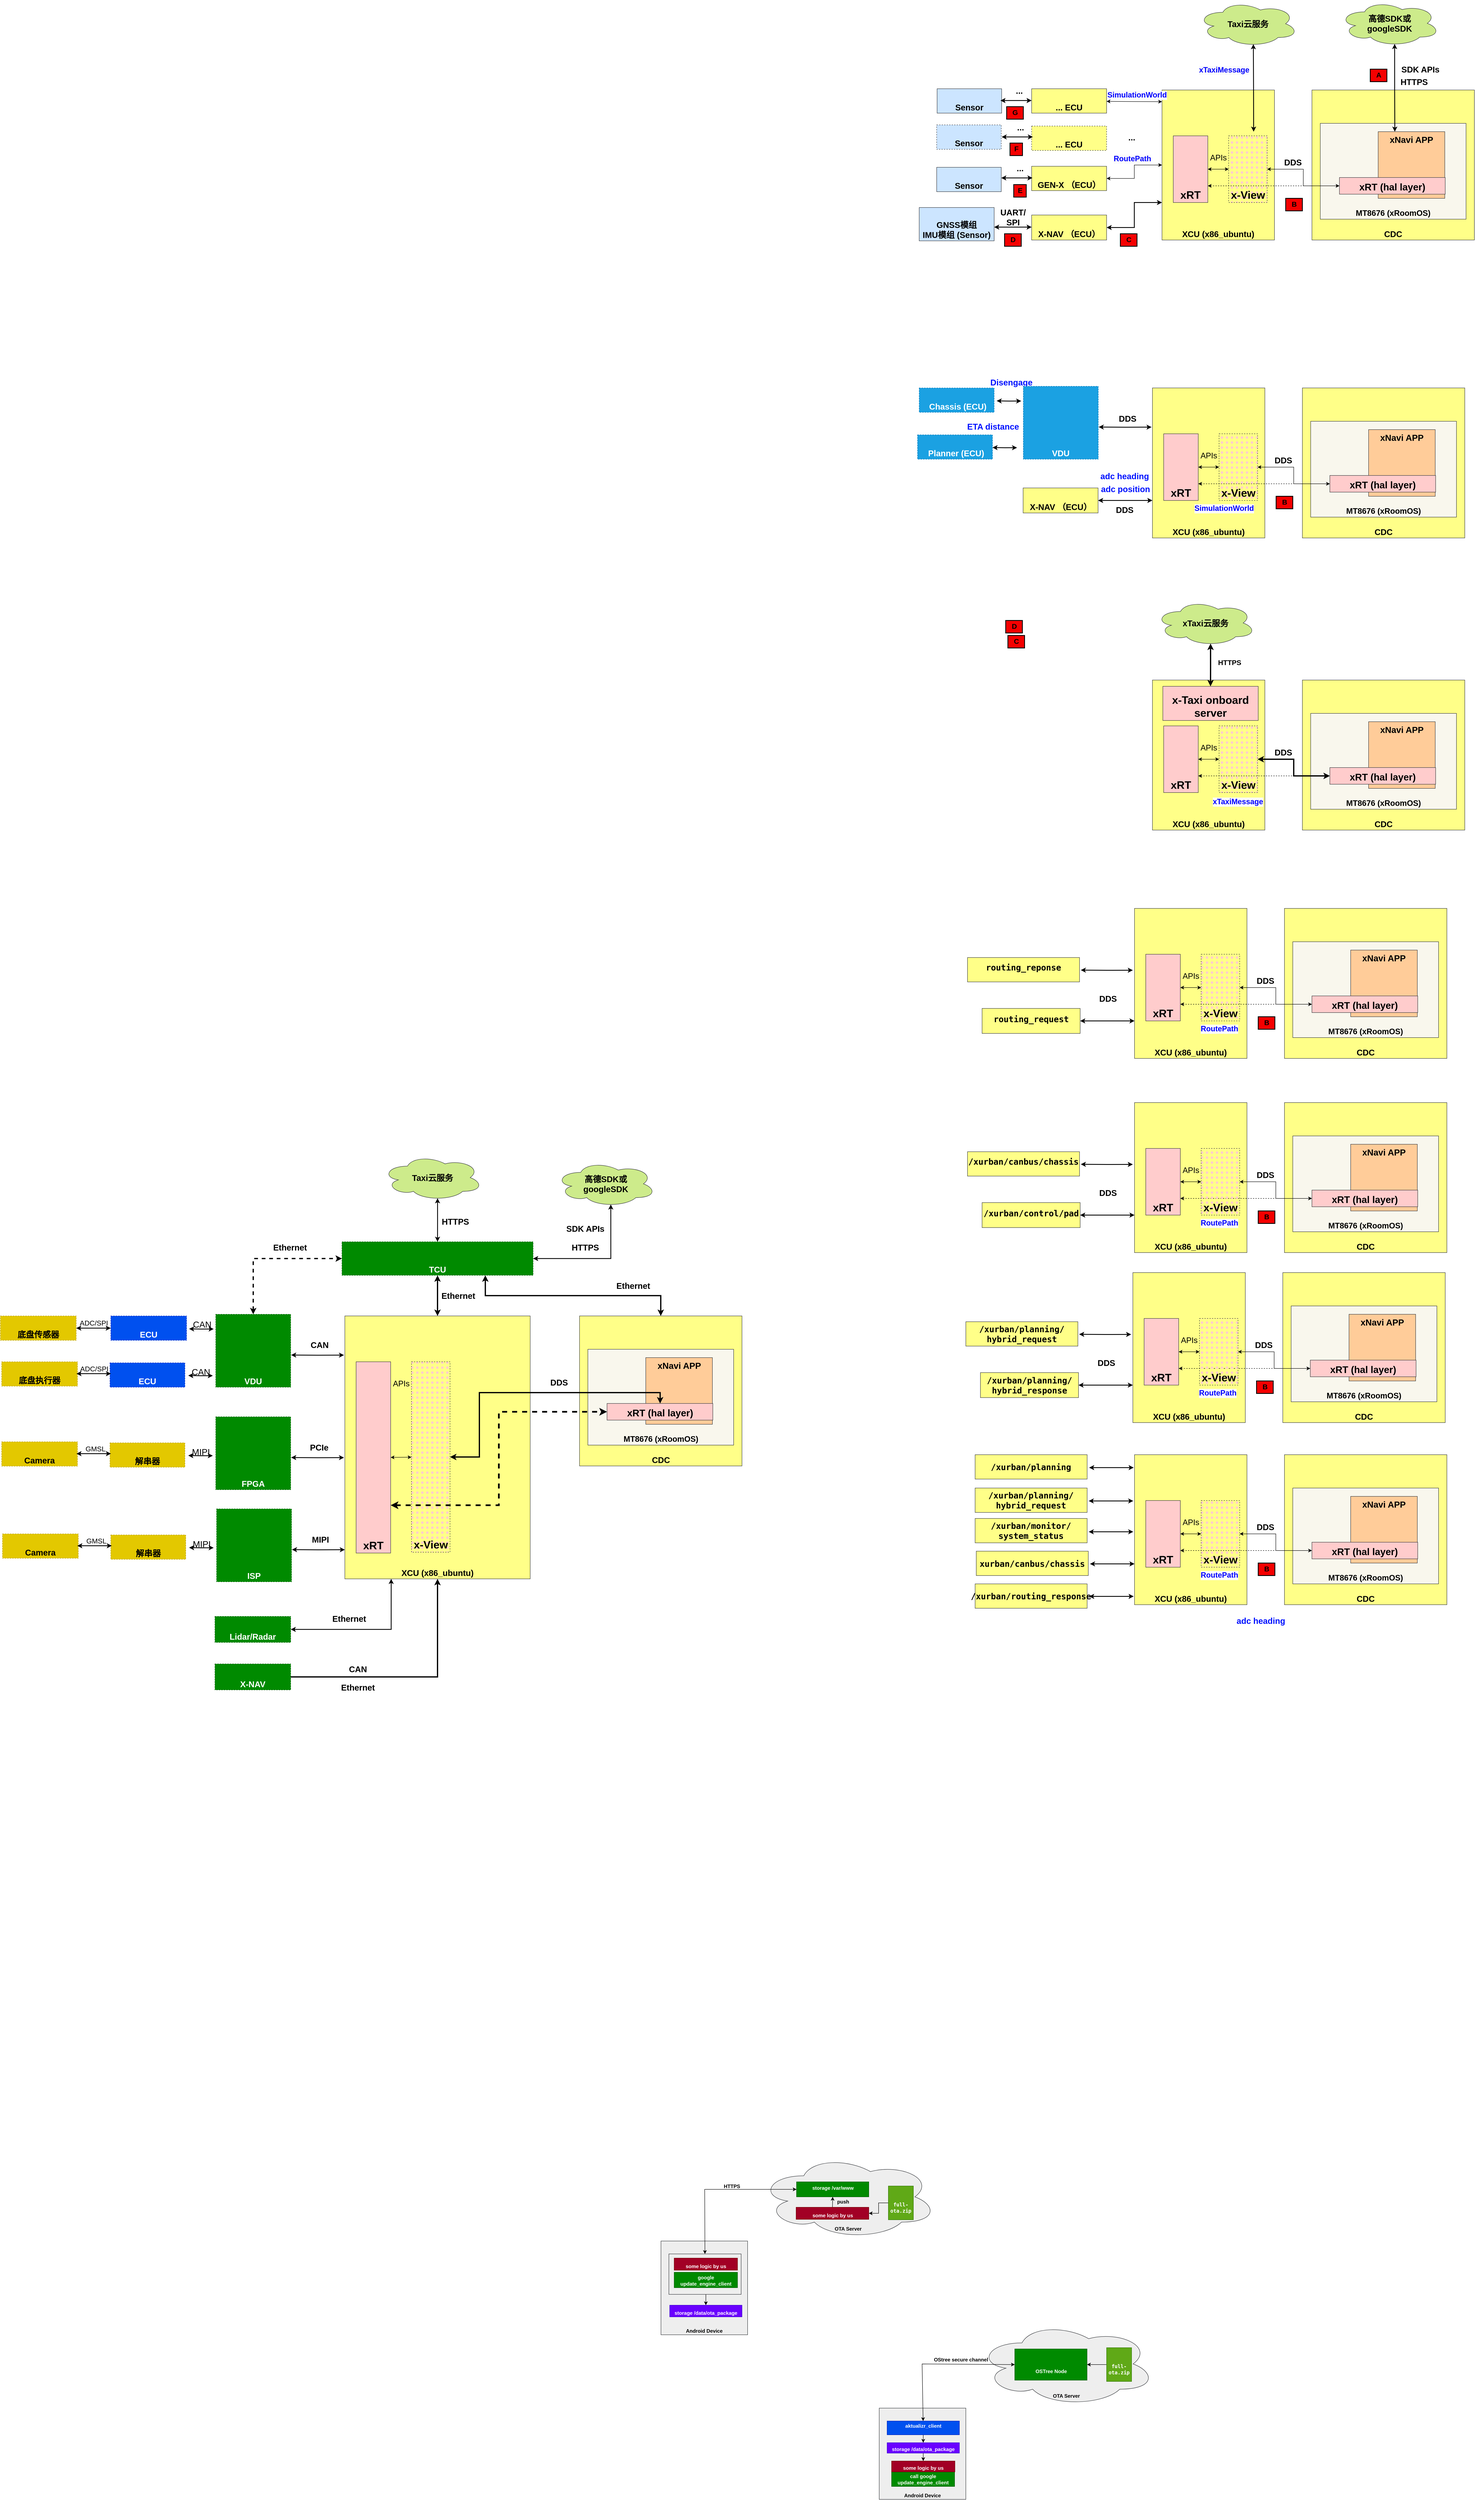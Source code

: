 <mxfile version="22.1.16" type="device">
  <diagram name="第 1 页" id="3cUrX4Q3936J6aIoTL8i">
    <mxGraphModel dx="5185" dy="1755" grid="0" gridSize="10" guides="1" tooltips="1" connect="1" arrows="1" fold="1" page="0" pageScale="1" pageWidth="827" pageHeight="1169" math="0" shadow="0">
      <root>
        <mxCell id="0" />
        <mxCell id="1" parent="0" />
        <mxCell id="9U7oh66VEmOCf23asvJ7-1" value="XCU (x86_ubuntu)" style="rounded=0;whiteSpace=wrap;html=1;fontStyle=1;verticalAlign=bottom;fontSize=20;fillColor=#ffff88;strokeColor=#36393d;" parent="1" vertex="1">
          <mxGeometry x="100" y="260" width="270" height="360" as="geometry" />
        </mxCell>
        <mxCell id="9U7oh66VEmOCf23asvJ7-3" value="CDC" style="rounded=0;whiteSpace=wrap;html=1;fontStyle=1;verticalAlign=bottom;fontSize=20;fillColor=#ffff88;strokeColor=#36393d;" parent="1" vertex="1">
          <mxGeometry x="460" y="260" width="390" height="360" as="geometry" />
        </mxCell>
        <mxCell id="9U7oh66VEmOCf23asvJ7-78" style="edgeStyle=orthogonalEdgeStyle;rounded=0;orthogonalLoop=1;jettySize=auto;html=1;exitX=1;exitY=0.75;exitDx=0;exitDy=0;entryX=0;entryY=0.5;entryDx=0;entryDy=0;startArrow=classic;startFill=1;dashed=1;" parent="1" source="9U7oh66VEmOCf23asvJ7-6" target="9U7oh66VEmOCf23asvJ7-5" edge="1">
          <mxGeometry relative="1" as="geometry" />
        </mxCell>
        <mxCell id="9U7oh66VEmOCf23asvJ7-6" value="xRT" style="rounded=0;whiteSpace=wrap;html=1;fontStyle=1;verticalAlign=bottom;fontSize=26;fillColor=#ffcccc;strokeColor=#36393d;" parent="1" vertex="1">
          <mxGeometry x="127" y="370" width="83" height="160" as="geometry" />
        </mxCell>
        <mxCell id="9U7oh66VEmOCf23asvJ7-9" style="edgeStyle=orthogonalEdgeStyle;rounded=0;orthogonalLoop=1;jettySize=auto;html=1;entryX=0;entryY=0.75;entryDx=0;entryDy=0;startArrow=classic;startFill=1;strokeWidth=2;" parent="1" source="9U7oh66VEmOCf23asvJ7-7" target="9U7oh66VEmOCf23asvJ7-1" edge="1">
          <mxGeometry relative="1" as="geometry" />
        </mxCell>
        <mxCell id="9U7oh66VEmOCf23asvJ7-7" value="X-NAV （ECU）" style="rounded=0;whiteSpace=wrap;html=1;fontStyle=1;verticalAlign=bottom;fontSize=20;fillColor=#ffff88;strokeColor=#36393d;" parent="1" vertex="1">
          <mxGeometry x="-213" y="560" width="180" height="60" as="geometry" />
        </mxCell>
        <mxCell id="9U7oh66VEmOCf23asvJ7-15" value="MT8676 (xRoomOS)" style="rounded=0;whiteSpace=wrap;html=1;fontStyle=1;verticalAlign=bottom;fontSize=19;fillColor=#f9f7ed;strokeColor=#36393d;" parent="1" vertex="1">
          <mxGeometry x="480" y="340" width="350" height="230" as="geometry" />
        </mxCell>
        <mxCell id="9U7oh66VEmOCf23asvJ7-24" value="SDK APIs" style="text;html=1;align=center;verticalAlign=middle;resizable=0;points=[];autosize=1;strokeColor=none;fillColor=none;fontStyle=1;fontSize=20;" parent="1" vertex="1">
          <mxGeometry x="660" y="190" width="120" height="40" as="geometry" />
        </mxCell>
        <mxCell id="9U7oh66VEmOCf23asvJ7-25" value="DDS" style="text;html=1;align=center;verticalAlign=middle;resizable=0;points=[];autosize=1;strokeColor=none;fillColor=none;fontStyle=1;fontSize=20;" parent="1" vertex="1">
          <mxGeometry x="379" y="413" width="70" height="40" as="geometry" />
        </mxCell>
        <mxCell id="9U7oh66VEmOCf23asvJ7-28" style="edgeStyle=orthogonalEdgeStyle;rounded=0;orthogonalLoop=1;jettySize=auto;html=1;exitX=0.55;exitY=0.95;exitDx=0;exitDy=0;exitPerimeter=0;entryX=0.25;entryY=0;entryDx=0;entryDy=0;startArrow=classic;startFill=1;strokeWidth=2;" parent="1" source="9U7oh66VEmOCf23asvJ7-27" target="9U7oh66VEmOCf23asvJ7-31" edge="1">
          <mxGeometry relative="1" as="geometry" />
        </mxCell>
        <mxCell id="9U7oh66VEmOCf23asvJ7-27" value="高德SDK或&lt;br&gt;googleSDK" style="ellipse;shape=cloud;whiteSpace=wrap;html=1;fontStyle=1;fillColor=#cdeb8b;strokeColor=#36393d;fontSize=20;" parent="1" vertex="1">
          <mxGeometry x="526" y="45" width="241" height="110" as="geometry" />
        </mxCell>
        <mxCell id="9U7oh66VEmOCf23asvJ7-31" value="xNavi APP" style="rounded=0;whiteSpace=wrap;html=1;fontStyle=1;verticalAlign=top;fontSize=21;fillColor=#ffcc99;strokeColor=#36393d;" parent="1" vertex="1">
          <mxGeometry x="619" y="360" width="160" height="160" as="geometry" />
        </mxCell>
        <mxCell id="9U7oh66VEmOCf23asvJ7-32" value="HTTPS" style="text;html=1;align=center;verticalAlign=middle;resizable=0;points=[];autosize=1;strokeColor=none;fillColor=none;fontStyle=1;fontSize=20;" parent="1" vertex="1">
          <mxGeometry x="660" y="220" width="90" height="40" as="geometry" />
        </mxCell>
        <mxCell id="9U7oh66VEmOCf23asvJ7-5" value="xRT (hal layer)" style="rounded=0;whiteSpace=wrap;html=1;fontStyle=1;verticalAlign=bottom;fontSize=23;fillColor=#ffcccc;strokeColor=#36393d;" parent="1" vertex="1">
          <mxGeometry x="526" y="470" width="254" height="40" as="geometry" />
        </mxCell>
        <mxCell id="9U7oh66VEmOCf23asvJ7-34" value="A" style="text;html=1;align=center;verticalAlign=middle;resizable=0;points=[];autosize=1;strokeColor=default;fillColor=#f50000;strokeWidth=2;fontSize=17;labelBackgroundColor=none;fontStyle=1" parent="1" vertex="1">
          <mxGeometry x="600" y="210" width="40" height="30" as="geometry" />
        </mxCell>
        <mxCell id="9U7oh66VEmOCf23asvJ7-35" value="B" style="text;html=1;align=center;verticalAlign=middle;resizable=0;points=[];autosize=1;strokeColor=default;fillColor=#f50000;strokeWidth=2;fontSize=17;labelBackgroundColor=none;fontStyle=1" parent="1" vertex="1">
          <mxGeometry x="397" y="520" width="40" height="30" as="geometry" />
        </mxCell>
        <mxCell id="9U7oh66VEmOCf23asvJ7-36" value="C" style="text;html=1;align=center;verticalAlign=middle;resizable=0;points=[];autosize=1;strokeColor=default;fillColor=#f50000;strokeWidth=2;fontSize=17;labelBackgroundColor=none;fontStyle=1" parent="1" vertex="1">
          <mxGeometry y="605" width="40" height="30" as="geometry" />
        </mxCell>
        <mxCell id="9U7oh66VEmOCf23asvJ7-37" value="GNSS模组&lt;br&gt;IMU模组 (Sensor)" style="rounded=0;whiteSpace=wrap;html=1;fontStyle=1;verticalAlign=bottom;fontSize=20;fillColor=#cce5ff;strokeColor=#36393d;" parent="1" vertex="1">
          <mxGeometry x="-483" y="542" width="180" height="80" as="geometry" />
        </mxCell>
        <mxCell id="9U7oh66VEmOCf23asvJ7-38" style="edgeStyle=orthogonalEdgeStyle;rounded=0;orthogonalLoop=1;jettySize=auto;html=1;entryX=0;entryY=0.5;entryDx=0;entryDy=0;startArrow=classic;startFill=1;strokeWidth=2;" parent="1" edge="1">
          <mxGeometry relative="1" as="geometry">
            <mxPoint x="-303" y="589" as="sourcePoint" />
            <mxPoint x="-213" y="589" as="targetPoint" />
          </mxGeometry>
        </mxCell>
        <mxCell id="9U7oh66VEmOCf23asvJ7-39" value="UART/&lt;br&gt;SPI" style="text;html=1;align=center;verticalAlign=middle;resizable=0;points=[];autosize=1;strokeColor=none;fillColor=none;fontStyle=1;fontSize=20;" parent="1" vertex="1">
          <mxGeometry x="-298" y="535" width="80" height="60" as="geometry" />
        </mxCell>
        <mxCell id="9U7oh66VEmOCf23asvJ7-40" value="D" style="text;html=1;align=center;verticalAlign=middle;resizable=0;points=[];autosize=1;strokeColor=default;fillColor=#f50000;strokeWidth=2;fontSize=17;labelBackgroundColor=none;fontStyle=1" parent="1" vertex="1">
          <mxGeometry x="-278" y="605" width="40" height="30" as="geometry" />
        </mxCell>
        <mxCell id="9U7oh66VEmOCf23asvJ7-76" style="edgeStyle=orthogonalEdgeStyle;rounded=0;orthogonalLoop=1;jettySize=auto;html=1;exitX=1;exitY=0.5;exitDx=0;exitDy=0;startArrow=classic;startFill=1;" parent="1" source="9U7oh66VEmOCf23asvJ7-70" target="9U7oh66VEmOCf23asvJ7-5" edge="1">
          <mxGeometry relative="1" as="geometry" />
        </mxCell>
        <mxCell id="9U7oh66VEmOCf23asvJ7-70" value="x-View" style="rounded=0;whiteSpace=wrap;html=1;fontStyle=1;verticalAlign=bottom;fontSize=26;fillColor=#ffcccc;strokeColor=#36393d;dashed=1;fillStyle=dots;" parent="1" vertex="1">
          <mxGeometry x="260" y="370" width="92.5" height="160" as="geometry" />
        </mxCell>
        <mxCell id="9U7oh66VEmOCf23asvJ7-74" value="" style="endArrow=classic;startArrow=classic;html=1;rounded=0;exitX=1;exitY=0.5;exitDx=0;exitDy=0;" parent="1" source="9U7oh66VEmOCf23asvJ7-6" target="9U7oh66VEmOCf23asvJ7-70" edge="1">
          <mxGeometry width="50" height="50" relative="1" as="geometry">
            <mxPoint x="230" y="620" as="sourcePoint" />
            <mxPoint x="280" y="570" as="targetPoint" />
          </mxGeometry>
        </mxCell>
        <mxCell id="9U7oh66VEmOCf23asvJ7-75" value="APIs" style="text;html=1;align=center;verticalAlign=middle;resizable=0;points=[];autosize=1;strokeColor=none;fillColor=none;fontSize=19;" parent="1" vertex="1">
          <mxGeometry x="205" y="403" width="60" height="40" as="geometry" />
        </mxCell>
        <mxCell id="9U7oh66VEmOCf23asvJ7-80" value="Taxi云服务" style="ellipse;shape=cloud;whiteSpace=wrap;html=1;fontStyle=1;fillColor=#cdeb8b;strokeColor=#36393d;fontSize=20;" parent="1" vertex="1">
          <mxGeometry x="185.75" y="46" width="241" height="110" as="geometry" />
        </mxCell>
        <mxCell id="9U7oh66VEmOCf23asvJ7-81" style="edgeStyle=orthogonalEdgeStyle;rounded=0;orthogonalLoop=1;jettySize=auto;html=1;startArrow=classic;startFill=1;strokeWidth=2;" parent="1" edge="1">
          <mxGeometry relative="1" as="geometry">
            <mxPoint x="319.32" y="150" as="sourcePoint" />
            <mxPoint x="320" y="360" as="targetPoint" />
          </mxGeometry>
        </mxCell>
        <mxCell id="9U7oh66VEmOCf23asvJ7-87" style="edgeStyle=orthogonalEdgeStyle;rounded=0;orthogonalLoop=1;jettySize=auto;html=1;exitX=1;exitY=0.5;exitDx=0;exitDy=0;entryX=0;entryY=0.5;entryDx=0;entryDy=0;startArrow=classic;startFill=1;" parent="1" source="9U7oh66VEmOCf23asvJ7-82" target="9U7oh66VEmOCf23asvJ7-1" edge="1">
          <mxGeometry relative="1" as="geometry" />
        </mxCell>
        <mxCell id="9U7oh66VEmOCf23asvJ7-82" value="GEN-X （ECU）" style="rounded=0;whiteSpace=wrap;html=1;fontStyle=1;verticalAlign=bottom;fontSize=20;fillColor=#ffff88;strokeColor=#36393d;" parent="1" vertex="1">
          <mxGeometry x="-213" y="443" width="180" height="58.5" as="geometry" />
        </mxCell>
        <mxCell id="9U7oh66VEmOCf23asvJ7-83" value="Sensor" style="rounded=0;whiteSpace=wrap;html=1;fontStyle=1;verticalAlign=bottom;fontSize=20;fillColor=#cce5ff;strokeColor=#36393d;" parent="1" vertex="1">
          <mxGeometry x="-441" y="445.5" width="155" height="58.5" as="geometry" />
        </mxCell>
        <mxCell id="9U7oh66VEmOCf23asvJ7-86" value="G" style="text;html=1;align=center;verticalAlign=middle;resizable=0;points=[];autosize=1;strokeColor=default;fillColor=#f50000;strokeWidth=2;fontSize=17;labelBackgroundColor=none;fontStyle=1" parent="1" vertex="1">
          <mxGeometry x="-273" y="300" width="40" height="30" as="geometry" />
        </mxCell>
        <mxCell id="9U7oh66VEmOCf23asvJ7-95" value="&lt;h2 data-pm-slice=&quot;1 1 []&quot; style=&quot;border-color: var(--border-color); font-family: Helvetica; font-style: normal; font-variant-ligatures: normal; font-variant-caps: normal; letter-spacing: normal; orphans: 2; text-align: left; text-indent: 0px; text-transform: none; widows: 2; word-spacing: 0px; -webkit-text-stroke-width: 0px; background-color: rgb(251, 251, 251); text-decoration-thickness: initial; text-decoration-style: initial; text-decoration-color: initial;&quot;&gt;&lt;span class=&quot;heading-content&quot; style=&quot;border-color: var(--border-color);&quot;&gt;&lt;strong style=&quot;border-color: var(--border-color);&quot;&gt;&lt;span data-document-id=&quot;bcdc485d-f6ed-4f0a-9eed-d806bf1ca9da&quot; data-user-id=&quot;a8345aaa-2646-4019-9f66-9997a2333008&quot; id=&quot;comment-3fdfaa03-6cde-491c-b5d8-29cafd4711e6&quot; class=&quot;comment-marker&quot; style=&quot;border-color: var(--border-color);&quot;&gt;SimulationWorld&lt;/span&gt;&lt;/strong&gt;&lt;/span&gt;&lt;/h2&gt;" style="text;whiteSpace=wrap;html=1;fontColor=#0000FF;" parent="1" vertex="1">
          <mxGeometry x="-33" y="240" width="180" height="70" as="geometry" />
        </mxCell>
        <mxCell id="9U7oh66VEmOCf23asvJ7-97" value="&lt;h2 data-pm-slice=&quot;1 1 []&quot; style=&quot;border-color: var(--border-color); font-family: Helvetica; font-style: normal; font-variant-ligatures: normal; font-variant-caps: normal; letter-spacing: normal; orphans: 2; text-align: left; text-indent: 0px; text-transform: none; widows: 2; word-spacing: 0px; -webkit-text-stroke-width: 0px; background-color: rgb(251, 251, 251); text-decoration-thickness: initial; text-decoration-style: initial; text-decoration-color: initial;&quot;&gt;&lt;span class=&quot;heading-content&quot; style=&quot;border-color: var(--border-color);&quot;&gt;&lt;strong style=&quot;border-color: var(--border-color);&quot;&gt;&lt;span data-document-id=&quot;bcdc485d-f6ed-4f0a-9eed-d806bf1ca9da&quot; data-user-id=&quot;a8345aaa-2646-4019-9f66-9997a2333008&quot; id=&quot;comment-a3b576d7-67d9-47bf-9a42-8d687074669e&quot; class=&quot;comment-marker&quot; style=&quot;border-color: var(--border-color);&quot;&gt;xTaxiMessage&lt;/span&gt;&lt;/strong&gt;&lt;/span&gt;&lt;/h2&gt;" style="text;whiteSpace=wrap;html=1;fontColor=#0000FF;" parent="1" vertex="1">
          <mxGeometry x="187" y="180" width="150" height="70" as="geometry" />
        </mxCell>
        <mxCell id="9U7oh66VEmOCf23asvJ7-99" value="&lt;h2 data-pm-slice=&quot;1 1 []&quot; style=&quot;border-color: var(--border-color); font-family: Helvetica; font-style: normal; font-variant-ligatures: normal; font-variant-caps: normal; letter-spacing: normal; orphans: 2; text-align: left; text-indent: 0px; text-transform: none; widows: 2; word-spacing: 0px; -webkit-text-stroke-width: 0px; background-color: rgb(251, 251, 251); text-decoration-thickness: initial; text-decoration-style: initial; text-decoration-color: initial;&quot;&gt;&lt;span class=&quot;heading-content&quot; style=&quot;border-color: var(--border-color);&quot;&gt;&lt;strong style=&quot;border-color: var(--border-color);&quot;&gt;RoutePath&lt;/strong&gt;&lt;/span&gt;&lt;/h2&gt;" style="text;whiteSpace=wrap;html=1;fontColor=#0000FF;" parent="1" vertex="1">
          <mxGeometry x="-18" y="393" width="120" height="70" as="geometry" />
        </mxCell>
        <mxCell id="c3dCfFqZL1KjmVmQRsDL-2" style="edgeStyle=orthogonalEdgeStyle;rounded=0;orthogonalLoop=1;jettySize=auto;html=1;startArrow=classic;startFill=1;strokeWidth=2;" parent="1" edge="1">
          <mxGeometry relative="1" as="geometry">
            <mxPoint x="-286" y="471" as="sourcePoint" />
            <mxPoint x="-211" y="471" as="targetPoint" />
          </mxGeometry>
        </mxCell>
        <mxCell id="c3dCfFqZL1KjmVmQRsDL-3" value="..." style="text;html=1;align=center;verticalAlign=middle;resizable=0;points=[];autosize=1;strokeColor=none;fillColor=none;fontStyle=1;fontSize=20;" parent="1" vertex="1">
          <mxGeometry x="-261" y="427" width="40" height="40" as="geometry" />
        </mxCell>
        <mxCell id="c3dCfFqZL1KjmVmQRsDL-4" value="E" style="text;html=1;align=center;verticalAlign=middle;resizable=0;points=[];autosize=1;strokeColor=default;fillColor=#f50000;strokeWidth=2;fontSize=17;labelBackgroundColor=none;fontStyle=1" parent="1" vertex="1">
          <mxGeometry x="-256" y="487" width="30" height="30" as="geometry" />
        </mxCell>
        <mxCell id="c3dCfFqZL1KjmVmQRsDL-5" value="... ECU" style="rounded=0;whiteSpace=wrap;html=1;fontStyle=1;verticalAlign=bottom;fontSize=20;fillColor=#ffff88;strokeColor=#36393d;" parent="1" vertex="1">
          <mxGeometry x="-213" y="257" width="180" height="58.5" as="geometry" />
        </mxCell>
        <mxCell id="c3dCfFqZL1KjmVmQRsDL-6" style="edgeStyle=orthogonalEdgeStyle;rounded=0;orthogonalLoop=1;jettySize=auto;html=1;exitX=1;exitY=0.5;exitDx=0;exitDy=0;entryX=0;entryY=0.5;entryDx=0;entryDy=0;startArrow=classic;startFill=1;" parent="1" edge="1">
          <mxGeometry relative="1" as="geometry">
            <mxPoint x="-33" y="287.25" as="sourcePoint" />
            <mxPoint x="100" y="288" as="targetPoint" />
          </mxGeometry>
        </mxCell>
        <mxCell id="c3dCfFqZL1KjmVmQRsDL-8" value="Sensor" style="rounded=0;whiteSpace=wrap;html=1;fontStyle=1;verticalAlign=bottom;fontSize=20;fillColor=#cce5ff;strokeColor=#36393d;" parent="1" vertex="1">
          <mxGeometry x="-440" y="257" width="155" height="58.5" as="geometry" />
        </mxCell>
        <mxCell id="c3dCfFqZL1KjmVmQRsDL-9" style="edgeStyle=orthogonalEdgeStyle;rounded=0;orthogonalLoop=1;jettySize=auto;html=1;startArrow=classic;startFill=1;strokeWidth=2;" parent="1" edge="1">
          <mxGeometry relative="1" as="geometry">
            <mxPoint x="-288" y="285.25" as="sourcePoint" />
            <mxPoint x="-213" y="285.25" as="targetPoint" />
          </mxGeometry>
        </mxCell>
        <mxCell id="c3dCfFqZL1KjmVmQRsDL-10" value="..." style="text;html=1;align=center;verticalAlign=middle;resizable=0;points=[];autosize=1;strokeColor=none;fillColor=none;fontStyle=1;fontSize=20;" parent="1" vertex="1">
          <mxGeometry x="-263" y="241.25" width="40" height="40" as="geometry" />
        </mxCell>
        <mxCell id="c3dCfFqZL1KjmVmQRsDL-13" value="..." style="text;html=1;align=center;verticalAlign=middle;resizable=0;points=[];autosize=1;strokeColor=none;fillColor=none;fontStyle=1;fontSize=20;" parent="1" vertex="1">
          <mxGeometry x="7" y="353" width="40" height="40" as="geometry" />
        </mxCell>
        <mxCell id="c3dCfFqZL1KjmVmQRsDL-14" value="... ECU" style="rounded=0;whiteSpace=wrap;html=1;fontStyle=1;verticalAlign=bottom;fontSize=20;fillColor=#ffff88;strokeColor=#36393d;dashed=1;" parent="1" vertex="1">
          <mxGeometry x="-213" y="346.5" width="180" height="58.5" as="geometry" />
        </mxCell>
        <mxCell id="c3dCfFqZL1KjmVmQRsDL-15" value="Sensor" style="rounded=0;whiteSpace=wrap;html=1;fontStyle=1;verticalAlign=bottom;fontSize=20;fillColor=#cce5ff;strokeColor=#36393d;dashed=1;" parent="1" vertex="1">
          <mxGeometry x="-441" y="343.75" width="155" height="58.5" as="geometry" />
        </mxCell>
        <mxCell id="c3dCfFqZL1KjmVmQRsDL-16" value="F" style="text;html=1;align=center;verticalAlign=middle;resizable=0;points=[];autosize=1;strokeColor=default;fillColor=#f50000;strokeWidth=2;fontSize=17;labelBackgroundColor=none;fontStyle=1" parent="1" vertex="1">
          <mxGeometry x="-265" y="387.37" width="30" height="30" as="geometry" />
        </mxCell>
        <mxCell id="c3dCfFqZL1KjmVmQRsDL-17" style="edgeStyle=orthogonalEdgeStyle;rounded=0;orthogonalLoop=1;jettySize=auto;html=1;startArrow=classic;startFill=1;strokeWidth=2;" parent="1" edge="1">
          <mxGeometry relative="1" as="geometry">
            <mxPoint x="-285" y="372.62" as="sourcePoint" />
            <mxPoint x="-210" y="372.62" as="targetPoint" />
          </mxGeometry>
        </mxCell>
        <mxCell id="c3dCfFqZL1KjmVmQRsDL-18" value="..." style="text;html=1;align=center;verticalAlign=middle;resizable=0;points=[];autosize=1;strokeColor=none;fillColor=none;fontStyle=1;fontSize=20;" parent="1" vertex="1">
          <mxGeometry x="-260" y="328.62" width="40" height="40" as="geometry" />
        </mxCell>
        <mxCell id="c3dCfFqZL1KjmVmQRsDL-19" value="XCU (x86_ubuntu)" style="rounded=0;whiteSpace=wrap;html=1;fontStyle=1;verticalAlign=bottom;fontSize=20;fillColor=#ffff88;strokeColor=#36393d;" parent="1" vertex="1">
          <mxGeometry x="77" y="975" width="270" height="360" as="geometry" />
        </mxCell>
        <mxCell id="c3dCfFqZL1KjmVmQRsDL-20" value="CDC" style="rounded=0;whiteSpace=wrap;html=1;fontStyle=1;verticalAlign=bottom;fontSize=20;fillColor=#ffff88;strokeColor=#36393d;" parent="1" vertex="1">
          <mxGeometry x="437" y="975" width="390" height="360" as="geometry" />
        </mxCell>
        <mxCell id="c3dCfFqZL1KjmVmQRsDL-21" style="edgeStyle=orthogonalEdgeStyle;rounded=0;orthogonalLoop=1;jettySize=auto;html=1;exitX=1;exitY=0.75;exitDx=0;exitDy=0;entryX=0;entryY=0.5;entryDx=0;entryDy=0;startArrow=classic;startFill=1;dashed=1;" parent="1" source="c3dCfFqZL1KjmVmQRsDL-22" target="c3dCfFqZL1KjmVmQRsDL-32" edge="1">
          <mxGeometry relative="1" as="geometry" />
        </mxCell>
        <mxCell id="c3dCfFqZL1KjmVmQRsDL-22" value="xRT" style="rounded=0;whiteSpace=wrap;html=1;fontStyle=1;verticalAlign=bottom;fontSize=26;fillColor=#ffcccc;strokeColor=#36393d;" parent="1" vertex="1">
          <mxGeometry x="104" y="1085" width="83" height="160" as="geometry" />
        </mxCell>
        <mxCell id="c3dCfFqZL1KjmVmQRsDL-25" value="MT8676 (xRoomOS)" style="rounded=0;whiteSpace=wrap;html=1;fontStyle=1;verticalAlign=bottom;fontSize=19;fillColor=#f9f7ed;strokeColor=#36393d;" parent="1" vertex="1">
          <mxGeometry x="457" y="1055" width="350" height="230" as="geometry" />
        </mxCell>
        <mxCell id="c3dCfFqZL1KjmVmQRsDL-27" value="DDS" style="text;html=1;align=center;verticalAlign=middle;resizable=0;points=[];autosize=1;strokeColor=none;fillColor=none;fontStyle=1;fontSize=20;" parent="1" vertex="1">
          <mxGeometry x="356" y="1128" width="70" height="40" as="geometry" />
        </mxCell>
        <mxCell id="c3dCfFqZL1KjmVmQRsDL-30" value="xNavi APP" style="rounded=0;whiteSpace=wrap;html=1;fontStyle=1;verticalAlign=top;fontSize=21;fillColor=#ffcc99;strokeColor=#36393d;" parent="1" vertex="1">
          <mxGeometry x="596" y="1075" width="160" height="160" as="geometry" />
        </mxCell>
        <mxCell id="c3dCfFqZL1KjmVmQRsDL-32" value="xRT (hal layer)" style="rounded=0;whiteSpace=wrap;html=1;fontStyle=1;verticalAlign=bottom;fontSize=23;fillColor=#ffcccc;strokeColor=#36393d;" parent="1" vertex="1">
          <mxGeometry x="503" y="1185" width="254" height="40" as="geometry" />
        </mxCell>
        <mxCell id="c3dCfFqZL1KjmVmQRsDL-34" value="B" style="text;html=1;align=center;verticalAlign=middle;resizable=0;points=[];autosize=1;strokeColor=default;fillColor=#f50000;strokeWidth=2;fontSize=17;labelBackgroundColor=none;fontStyle=1" parent="1" vertex="1">
          <mxGeometry x="374" y="1235" width="40" height="30" as="geometry" />
        </mxCell>
        <mxCell id="c3dCfFqZL1KjmVmQRsDL-40" style="edgeStyle=orthogonalEdgeStyle;rounded=0;orthogonalLoop=1;jettySize=auto;html=1;exitX=1;exitY=0.5;exitDx=0;exitDy=0;startArrow=classic;startFill=1;" parent="1" source="c3dCfFqZL1KjmVmQRsDL-41" target="c3dCfFqZL1KjmVmQRsDL-32" edge="1">
          <mxGeometry relative="1" as="geometry" />
        </mxCell>
        <mxCell id="c3dCfFqZL1KjmVmQRsDL-41" value="x-View" style="rounded=0;whiteSpace=wrap;html=1;fontStyle=1;verticalAlign=bottom;fontSize=26;fillColor=#ffcccc;strokeColor=#36393d;dashed=1;fillStyle=dots;" parent="1" vertex="1">
          <mxGeometry x="237" y="1085" width="92.5" height="160" as="geometry" />
        </mxCell>
        <mxCell id="c3dCfFqZL1KjmVmQRsDL-42" value="" style="endArrow=classic;startArrow=classic;html=1;rounded=0;exitX=1;exitY=0.5;exitDx=0;exitDy=0;" parent="1" source="c3dCfFqZL1KjmVmQRsDL-22" target="c3dCfFqZL1KjmVmQRsDL-41" edge="1">
          <mxGeometry width="50" height="50" relative="1" as="geometry">
            <mxPoint x="207" y="1335" as="sourcePoint" />
            <mxPoint x="257" y="1285" as="targetPoint" />
          </mxGeometry>
        </mxCell>
        <mxCell id="c3dCfFqZL1KjmVmQRsDL-43" value="APIs" style="text;html=1;align=center;verticalAlign=middle;resizable=0;points=[];autosize=1;strokeColor=none;fillColor=none;fontSize=19;" parent="1" vertex="1">
          <mxGeometry x="182" y="1118" width="60" height="40" as="geometry" />
        </mxCell>
        <mxCell id="c3dCfFqZL1KjmVmQRsDL-50" value="&lt;h2 data-pm-slice=&quot;1 1 []&quot; style=&quot;border-color: var(--border-color); font-family: Helvetica; font-style: normal; font-variant-ligatures: normal; font-variant-caps: normal; letter-spacing: normal; orphans: 2; text-align: left; text-indent: 0px; text-transform: none; widows: 2; word-spacing: 0px; -webkit-text-stroke-width: 0px; background-color: rgb(251, 251, 251); text-decoration-thickness: initial; text-decoration-style: initial; text-decoration-color: initial;&quot;&gt;&lt;span class=&quot;heading-content&quot; style=&quot;border-color: var(--border-color);&quot;&gt;&lt;strong style=&quot;border-color: var(--border-color);&quot;&gt;&lt;span data-document-id=&quot;bcdc485d-f6ed-4f0a-9eed-d806bf1ca9da&quot; data-user-id=&quot;a8345aaa-2646-4019-9f66-9997a2333008&quot; id=&quot;comment-3fdfaa03-6cde-491c-b5d8-29cafd4711e6&quot; class=&quot;comment-marker&quot; style=&quot;border-color: var(--border-color);&quot;&gt;SimulationWorld&lt;/span&gt;&lt;/strong&gt;&lt;/span&gt;&lt;/h2&gt;" style="text;whiteSpace=wrap;html=1;fontColor=#0000FF;" parent="1" vertex="1">
          <mxGeometry x="176" y="1232" width="180" height="70" as="geometry" />
        </mxCell>
        <mxCell id="c3dCfFqZL1KjmVmQRsDL-62" value="&amp;nbsp;Planner&amp;nbsp;(ECU)" style="rounded=0;whiteSpace=wrap;html=1;fontStyle=1;verticalAlign=bottom;fontSize=20;fillColor=#1ba1e2;strokeColor=#006EAF;dashed=1;fontColor=#ffffff;" parent="1" vertex="1">
          <mxGeometry x="-487" y="1087.5" width="180" height="58.5" as="geometry" />
        </mxCell>
        <mxCell id="c3dCfFqZL1KjmVmQRsDL-70" style="edgeStyle=orthogonalEdgeStyle;rounded=0;orthogonalLoop=1;jettySize=auto;html=1;startArrow=classic;startFill=1;strokeWidth=2;exitX=1;exitY=0.25;exitDx=0;exitDy=0;" parent="1" edge="1">
          <mxGeometry relative="1" as="geometry">
            <mxPoint x="-52" y="1068.75" as="sourcePoint" />
            <mxPoint x="75" y="1069" as="targetPoint" />
          </mxGeometry>
        </mxCell>
        <mxCell id="c3dCfFqZL1KjmVmQRsDL-71" value="XCU (x86_ubuntu)" style="rounded=0;whiteSpace=wrap;html=1;fontStyle=1;verticalAlign=bottom;fontSize=20;fillColor=#ffff88;strokeColor=#36393d;" parent="1" vertex="1">
          <mxGeometry x="77" y="1676" width="270" height="360" as="geometry" />
        </mxCell>
        <mxCell id="c3dCfFqZL1KjmVmQRsDL-72" value="CDC" style="rounded=0;whiteSpace=wrap;html=1;fontStyle=1;verticalAlign=bottom;fontSize=20;fillColor=#ffff88;strokeColor=#36393d;" parent="1" vertex="1">
          <mxGeometry x="437" y="1676" width="390" height="360" as="geometry" />
        </mxCell>
        <mxCell id="c3dCfFqZL1KjmVmQRsDL-73" style="edgeStyle=orthogonalEdgeStyle;rounded=0;orthogonalLoop=1;jettySize=auto;html=1;exitX=1;exitY=0.75;exitDx=0;exitDy=0;entryX=0;entryY=0.5;entryDx=0;entryDy=0;startArrow=classic;startFill=1;dashed=1;" parent="1" source="c3dCfFqZL1KjmVmQRsDL-74" target="c3dCfFqZL1KjmVmQRsDL-84" edge="1">
          <mxGeometry relative="1" as="geometry" />
        </mxCell>
        <mxCell id="c3dCfFqZL1KjmVmQRsDL-74" value="xRT" style="rounded=0;whiteSpace=wrap;html=1;fontStyle=1;verticalAlign=bottom;fontSize=26;fillColor=#ffcccc;strokeColor=#36393d;" parent="1" vertex="1">
          <mxGeometry x="104" y="1786" width="83" height="160" as="geometry" />
        </mxCell>
        <mxCell id="c3dCfFqZL1KjmVmQRsDL-77" value="MT8676 (xRoomOS)" style="rounded=0;whiteSpace=wrap;html=1;fontStyle=1;verticalAlign=bottom;fontSize=19;fillColor=#f9f7ed;strokeColor=#36393d;" parent="1" vertex="1">
          <mxGeometry x="457" y="1756" width="350" height="230" as="geometry" />
        </mxCell>
        <mxCell id="c3dCfFqZL1KjmVmQRsDL-79" value="DDS" style="text;html=1;align=center;verticalAlign=middle;resizable=0;points=[];autosize=1;strokeColor=none;fillColor=none;fontStyle=1;fontSize=20;" parent="1" vertex="1">
          <mxGeometry x="356" y="1829" width="70" height="40" as="geometry" />
        </mxCell>
        <mxCell id="c3dCfFqZL1KjmVmQRsDL-82" value="xNavi APP" style="rounded=0;whiteSpace=wrap;html=1;fontStyle=1;verticalAlign=top;fontSize=21;fillColor=#ffcc99;strokeColor=#36393d;" parent="1" vertex="1">
          <mxGeometry x="596" y="1776" width="160" height="160" as="geometry" />
        </mxCell>
        <mxCell id="c3dCfFqZL1KjmVmQRsDL-84" value="xRT (hal layer)" style="rounded=0;whiteSpace=wrap;html=1;fontStyle=1;verticalAlign=bottom;fontSize=23;fillColor=#ffcccc;strokeColor=#36393d;" parent="1" vertex="1">
          <mxGeometry x="503" y="1886" width="254" height="40" as="geometry" />
        </mxCell>
        <mxCell id="c3dCfFqZL1KjmVmQRsDL-92" style="edgeStyle=orthogonalEdgeStyle;rounded=0;orthogonalLoop=1;jettySize=auto;html=1;exitX=1;exitY=0.5;exitDx=0;exitDy=0;startArrow=classic;startFill=1;strokeWidth=3;" parent="1" source="c3dCfFqZL1KjmVmQRsDL-93" target="c3dCfFqZL1KjmVmQRsDL-84" edge="1">
          <mxGeometry relative="1" as="geometry" />
        </mxCell>
        <mxCell id="c3dCfFqZL1KjmVmQRsDL-93" value="x-View" style="rounded=0;whiteSpace=wrap;html=1;fontStyle=1;verticalAlign=bottom;fontSize=26;fillColor=#ffcccc;strokeColor=#36393d;dashed=1;fillStyle=dots;" parent="1" vertex="1">
          <mxGeometry x="237" y="1786" width="92.5" height="160" as="geometry" />
        </mxCell>
        <mxCell id="c3dCfFqZL1KjmVmQRsDL-94" value="" style="endArrow=classic;startArrow=classic;html=1;rounded=0;exitX=1;exitY=0.5;exitDx=0;exitDy=0;" parent="1" source="c3dCfFqZL1KjmVmQRsDL-74" target="c3dCfFqZL1KjmVmQRsDL-93" edge="1">
          <mxGeometry width="50" height="50" relative="1" as="geometry">
            <mxPoint x="207" y="2036" as="sourcePoint" />
            <mxPoint x="257" y="1986" as="targetPoint" />
          </mxGeometry>
        </mxCell>
        <mxCell id="c3dCfFqZL1KjmVmQRsDL-95" value="APIs" style="text;html=1;align=center;verticalAlign=middle;resizable=0;points=[];autosize=1;strokeColor=none;fillColor=none;fontSize=19;" parent="1" vertex="1">
          <mxGeometry x="182" y="1819" width="60" height="40" as="geometry" />
        </mxCell>
        <mxCell id="c3dCfFqZL1KjmVmQRsDL-146" style="edgeStyle=orthogonalEdgeStyle;rounded=0;orthogonalLoop=1;jettySize=auto;html=1;exitX=0.55;exitY=0.95;exitDx=0;exitDy=0;exitPerimeter=0;startArrow=classic;startFill=1;strokeWidth=3;" parent="1" source="c3dCfFqZL1KjmVmQRsDL-96" target="c3dCfFqZL1KjmVmQRsDL-145" edge="1">
          <mxGeometry relative="1" as="geometry" />
        </mxCell>
        <mxCell id="c3dCfFqZL1KjmVmQRsDL-96" value="xTaxi云服务" style="ellipse;shape=cloud;whiteSpace=wrap;html=1;fontStyle=1;fillColor=#cdeb8b;strokeColor=#36393d;fontSize=20;" parent="1" vertex="1">
          <mxGeometry x="84" y="1484" width="241" height="110" as="geometry" />
        </mxCell>
        <mxCell id="c3dCfFqZL1KjmVmQRsDL-103" value="&lt;h2 data-pm-slice=&quot;1 1 []&quot; style=&quot;border-color: var(--border-color); font-family: Helvetica; font-style: normal; font-variant-ligatures: normal; font-variant-caps: normal; letter-spacing: normal; orphans: 2; text-align: left; text-indent: 0px; text-transform: none; widows: 2; word-spacing: 0px; -webkit-text-stroke-width: 0px; background-color: rgb(251, 251, 251); text-decoration-thickness: initial; text-decoration-style: initial; text-decoration-color: initial;&quot;&gt;&lt;span class=&quot;heading-content&quot; style=&quot;border-color: var(--border-color);&quot;&gt;&lt;strong style=&quot;border-color: var(--border-color);&quot;&gt;&lt;span data-document-id=&quot;bcdc485d-f6ed-4f0a-9eed-d806bf1ca9da&quot; data-user-id=&quot;a8345aaa-2646-4019-9f66-9997a2333008&quot; id=&quot;comment-a3b576d7-67d9-47bf-9a42-8d687074669e&quot; class=&quot;comment-marker&quot; style=&quot;border-color: var(--border-color);&quot;&gt;xTaxiMessage&lt;/span&gt;&lt;/strong&gt;&lt;/span&gt;&lt;/h2&gt;" style="text;whiteSpace=wrap;html=1;fontColor=#0000FF;" parent="1" vertex="1">
          <mxGeometry x="220" y="1936" width="150" height="70" as="geometry" />
        </mxCell>
        <mxCell id="c3dCfFqZL1KjmVmQRsDL-119" value="X-NAV （ECU）" style="rounded=0;whiteSpace=wrap;html=1;fontStyle=1;verticalAlign=bottom;fontSize=20;fillColor=#ffff88;strokeColor=#36393d;" parent="1" vertex="1">
          <mxGeometry x="-233.5" y="1215" width="180" height="60" as="geometry" />
        </mxCell>
        <mxCell id="c3dCfFqZL1KjmVmQRsDL-120" value="C" style="text;html=1;align=center;verticalAlign=middle;resizable=0;points=[];autosize=1;strokeColor=default;fillColor=#f50000;strokeWidth=2;fontSize=17;labelBackgroundColor=none;fontStyle=1" parent="1" vertex="1">
          <mxGeometry x="-270" y="1569" width="40" height="30" as="geometry" />
        </mxCell>
        <mxCell id="c3dCfFqZL1KjmVmQRsDL-124" value="D" style="text;html=1;align=center;verticalAlign=middle;resizable=0;points=[];autosize=1;strokeColor=default;fillColor=#f50000;strokeWidth=2;fontSize=17;labelBackgroundColor=none;fontStyle=1" parent="1" vertex="1">
          <mxGeometry x="-275.25" y="1533" width="40" height="30" as="geometry" />
        </mxCell>
        <mxCell id="c3dCfFqZL1KjmVmQRsDL-125" style="edgeStyle=orthogonalEdgeStyle;rounded=0;orthogonalLoop=1;jettySize=auto;html=1;entryX=0;entryY=0.75;entryDx=0;entryDy=0;startArrow=classic;startFill=1;strokeWidth=2;exitX=1;exitY=0.5;exitDx=0;exitDy=0;" parent="1" source="c3dCfFqZL1KjmVmQRsDL-119" target="c3dCfFqZL1KjmVmQRsDL-19" edge="1">
          <mxGeometry relative="1" as="geometry">
            <mxPoint x="-51.5" y="1294.47" as="sourcePoint" />
            <mxPoint x="81.5" y="1234.47" as="targetPoint" />
          </mxGeometry>
        </mxCell>
        <mxCell id="c3dCfFqZL1KjmVmQRsDL-126" value="adc heading" style="text;html=1;align=center;verticalAlign=middle;resizable=0;points=[];autosize=1;strokeColor=none;fillColor=none;fontStyle=1;fontSize=20;fontColor=#0011ff;" parent="1" vertex="1">
          <mxGeometry x="-58" y="1168" width="135" height="36" as="geometry" />
        </mxCell>
        <mxCell id="c3dCfFqZL1KjmVmQRsDL-127" value="adc position" style="text;html=1;align=center;verticalAlign=middle;resizable=0;points=[];autosize=1;strokeColor=none;fillColor=none;fontStyle=1;fontSize=20;fontColor=#0011ff;" parent="1" vertex="1">
          <mxGeometry x="-56" y="1199" width="136" height="36" as="geometry" />
        </mxCell>
        <mxCell id="c3dCfFqZL1KjmVmQRsDL-129" value="DDS" style="text;html=1;align=center;verticalAlign=middle;resizable=0;points=[];autosize=1;strokeColor=none;fillColor=none;fontStyle=1;fontSize=20;" parent="1" vertex="1">
          <mxGeometry x="-20.5" y="1249" width="60" height="36" as="geometry" />
        </mxCell>
        <mxCell id="c3dCfFqZL1KjmVmQRsDL-130" value="ETA distance" style="text;html=1;align=center;verticalAlign=middle;resizable=0;points=[];autosize=1;strokeColor=none;fillColor=none;fontStyle=1;fontSize=20;fontColor=#0011ff;" parent="1" vertex="1">
          <mxGeometry x="-377" y="1049" width="142" height="36" as="geometry" />
        </mxCell>
        <mxCell id="c3dCfFqZL1KjmVmQRsDL-137" value="&amp;nbsp;Chassis&amp;nbsp;(ECU)" style="rounded=0;whiteSpace=wrap;html=1;fontStyle=1;verticalAlign=bottom;fontSize=20;fillColor=#1ba1e2;strokeColor=#006EAF;dashed=1;fontColor=#ffffff;" parent="1" vertex="1">
          <mxGeometry x="-483" y="975.0" width="180" height="58.5" as="geometry" />
        </mxCell>
        <mxCell id="c3dCfFqZL1KjmVmQRsDL-141" style="edgeStyle=orthogonalEdgeStyle;rounded=0;orthogonalLoop=1;jettySize=auto;html=1;startArrow=classic;startFill=1;strokeWidth=2;" parent="1" edge="1">
          <mxGeometry relative="1" as="geometry">
            <mxPoint x="-297" y="1006" as="sourcePoint" />
            <mxPoint x="-238" y="1006.38" as="targetPoint" />
          </mxGeometry>
        </mxCell>
        <mxCell id="c3dCfFqZL1KjmVmQRsDL-142" value="Disengage" style="text;html=1;align=center;verticalAlign=middle;resizable=0;points=[];autosize=1;strokeColor=none;fillColor=none;fontStyle=1;fontSize=20;fontColor=#0011ff;" parent="1" vertex="1">
          <mxGeometry x="-322" y="943" width="119" height="36" as="geometry" />
        </mxCell>
        <mxCell id="c3dCfFqZL1KjmVmQRsDL-145" value="x-Taxi onboard&lt;br&gt;server" style="rounded=0;whiteSpace=wrap;html=1;fontStyle=1;verticalAlign=bottom;fontSize=26;fillColor=#ffcccc;strokeColor=#36393d;" parent="1" vertex="1">
          <mxGeometry x="102" y="1691" width="229" height="82" as="geometry" />
        </mxCell>
        <mxCell id="c3dCfFqZL1KjmVmQRsDL-150" value="XCU (x86_ubuntu)" style="rounded=0;whiteSpace=wrap;html=1;fontStyle=1;verticalAlign=bottom;fontSize=20;fillColor=#ffff88;strokeColor=#36393d;" parent="1" vertex="1">
          <mxGeometry x="34" y="2224" width="270" height="360" as="geometry" />
        </mxCell>
        <mxCell id="c3dCfFqZL1KjmVmQRsDL-151" value="CDC" style="rounded=0;whiteSpace=wrap;html=1;fontStyle=1;verticalAlign=bottom;fontSize=20;fillColor=#ffff88;strokeColor=#36393d;" parent="1" vertex="1">
          <mxGeometry x="394" y="2224" width="390" height="360" as="geometry" />
        </mxCell>
        <mxCell id="c3dCfFqZL1KjmVmQRsDL-152" style="edgeStyle=orthogonalEdgeStyle;rounded=0;orthogonalLoop=1;jettySize=auto;html=1;exitX=1;exitY=0.75;exitDx=0;exitDy=0;entryX=0;entryY=0.5;entryDx=0;entryDy=0;startArrow=classic;startFill=1;dashed=1;" parent="1" source="c3dCfFqZL1KjmVmQRsDL-153" target="c3dCfFqZL1KjmVmQRsDL-157" edge="1">
          <mxGeometry relative="1" as="geometry" />
        </mxCell>
        <mxCell id="c3dCfFqZL1KjmVmQRsDL-153" value="xRT" style="rounded=0;whiteSpace=wrap;html=1;fontStyle=1;verticalAlign=bottom;fontSize=26;fillColor=#ffcccc;strokeColor=#36393d;" parent="1" vertex="1">
          <mxGeometry x="61" y="2334" width="83" height="160" as="geometry" />
        </mxCell>
        <mxCell id="c3dCfFqZL1KjmVmQRsDL-154" value="MT8676 (xRoomOS)" style="rounded=0;whiteSpace=wrap;html=1;fontStyle=1;verticalAlign=bottom;fontSize=19;fillColor=#f9f7ed;strokeColor=#36393d;" parent="1" vertex="1">
          <mxGeometry x="414" y="2304" width="350" height="230" as="geometry" />
        </mxCell>
        <mxCell id="c3dCfFqZL1KjmVmQRsDL-155" value="DDS" style="text;html=1;align=center;verticalAlign=middle;resizable=0;points=[];autosize=1;strokeColor=none;fillColor=none;fontStyle=1;fontSize=20;" parent="1" vertex="1">
          <mxGeometry x="313" y="2377" width="70" height="40" as="geometry" />
        </mxCell>
        <mxCell id="c3dCfFqZL1KjmVmQRsDL-156" value="xNavi APP" style="rounded=0;whiteSpace=wrap;html=1;fontStyle=1;verticalAlign=top;fontSize=21;fillColor=#ffcc99;strokeColor=#36393d;" parent="1" vertex="1">
          <mxGeometry x="553" y="2324" width="160" height="160" as="geometry" />
        </mxCell>
        <mxCell id="c3dCfFqZL1KjmVmQRsDL-157" value="xRT (hal layer)" style="rounded=0;whiteSpace=wrap;html=1;fontStyle=1;verticalAlign=bottom;fontSize=23;fillColor=#ffcccc;strokeColor=#36393d;" parent="1" vertex="1">
          <mxGeometry x="460" y="2434" width="254" height="40" as="geometry" />
        </mxCell>
        <mxCell id="c3dCfFqZL1KjmVmQRsDL-158" value="B" style="text;html=1;align=center;verticalAlign=middle;resizable=0;points=[];autosize=1;strokeColor=default;fillColor=#f50000;strokeWidth=2;fontSize=17;labelBackgroundColor=none;fontStyle=1" parent="1" vertex="1">
          <mxGeometry x="331" y="2484" width="40" height="30" as="geometry" />
        </mxCell>
        <mxCell id="c3dCfFqZL1KjmVmQRsDL-159" style="edgeStyle=orthogonalEdgeStyle;rounded=0;orthogonalLoop=1;jettySize=auto;html=1;exitX=1;exitY=0.5;exitDx=0;exitDy=0;startArrow=classic;startFill=1;" parent="1" source="c3dCfFqZL1KjmVmQRsDL-160" target="c3dCfFqZL1KjmVmQRsDL-157" edge="1">
          <mxGeometry relative="1" as="geometry" />
        </mxCell>
        <mxCell id="c3dCfFqZL1KjmVmQRsDL-160" value="x-View" style="rounded=0;whiteSpace=wrap;html=1;fontStyle=1;verticalAlign=bottom;fontSize=26;fillColor=#ffcccc;strokeColor=#36393d;dashed=1;fillStyle=dots;" parent="1" vertex="1">
          <mxGeometry x="194" y="2334" width="92.5" height="160" as="geometry" />
        </mxCell>
        <mxCell id="c3dCfFqZL1KjmVmQRsDL-161" value="" style="endArrow=classic;startArrow=classic;html=1;rounded=0;exitX=1;exitY=0.5;exitDx=0;exitDy=0;" parent="1" source="c3dCfFqZL1KjmVmQRsDL-153" target="c3dCfFqZL1KjmVmQRsDL-160" edge="1">
          <mxGeometry width="50" height="50" relative="1" as="geometry">
            <mxPoint x="164" y="2584" as="sourcePoint" />
            <mxPoint x="214" y="2534" as="targetPoint" />
          </mxGeometry>
        </mxCell>
        <mxCell id="c3dCfFqZL1KjmVmQRsDL-162" value="APIs" style="text;html=1;align=center;verticalAlign=middle;resizable=0;points=[];autosize=1;strokeColor=none;fillColor=none;fontSize=19;" parent="1" vertex="1">
          <mxGeometry x="139" y="2367" width="60" height="40" as="geometry" />
        </mxCell>
        <mxCell id="c3dCfFqZL1KjmVmQRsDL-163" value="&lt;h2 data-pm-slice=&quot;1 1 []&quot; style=&quot;border-color: var(--border-color); font-family: Helvetica; font-style: normal; font-variant-ligatures: normal; font-variant-caps: normal; letter-spacing: normal; orphans: 2; text-align: left; text-indent: 0px; text-transform: none; widows: 2; word-spacing: 0px; -webkit-text-stroke-width: 0px; background-color: rgb(251, 251, 251); text-decoration-thickness: initial; text-decoration-style: initial; text-decoration-color: initial;&quot;&gt;&lt;span class=&quot;heading-content&quot; style=&quot;border-color: var(--border-color);&quot;&gt;&lt;strong style=&quot;border-color: var(--border-color);&quot;&gt;&lt;span data-document-id=&quot;bcdc485d-f6ed-4f0a-9eed-d806bf1ca9da&quot; data-user-id=&quot;a8345aaa-2646-4019-9f66-9997a2333008&quot; id=&quot;comment-3fdfaa03-6cde-491c-b5d8-29cafd4711e6&quot; class=&quot;comment-marker&quot; style=&quot;border-color: var(--border-color);&quot;&gt;RoutePath&lt;/span&gt;&lt;/strong&gt;&lt;/span&gt;&lt;/h2&gt;" style="text;whiteSpace=wrap;html=1;fontColor=#0000FF;" parent="1" vertex="1">
          <mxGeometry x="191" y="2481" width="180" height="70" as="geometry" />
        </mxCell>
        <mxCell id="c3dCfFqZL1KjmVmQRsDL-164" value="&lt;p data-pm-slice=&quot;1 1 [&amp;quot;bullet_list&amp;quot;,null,&amp;quot;list_item&amp;quot;,null]&quot;&gt;&lt;code spellcheck=&quot;false&quot; class=&quot;inline&quot;&gt;routing_reponse&lt;/code&gt;&lt;/p&gt;" style="rounded=0;whiteSpace=wrap;html=1;fontStyle=1;verticalAlign=bottom;fontSize=20;fillColor=#ffff88;strokeColor=#36393d;" parent="1" vertex="1">
          <mxGeometry x="-367" y="2341.88" width="269" height="58.5" as="geometry" />
        </mxCell>
        <mxCell id="c3dCfFqZL1KjmVmQRsDL-165" style="edgeStyle=orthogonalEdgeStyle;rounded=0;orthogonalLoop=1;jettySize=auto;html=1;startArrow=classic;startFill=1;strokeWidth=2;" parent="1" edge="1">
          <mxGeometry relative="1" as="geometry">
            <mxPoint x="-95" y="2372" as="sourcePoint" />
            <mxPoint x="30" y="2372.38" as="targetPoint" />
          </mxGeometry>
        </mxCell>
        <mxCell id="c3dCfFqZL1KjmVmQRsDL-166" value="&lt;p data-pm-slice=&quot;1 1 [&amp;quot;bullet_list&amp;quot;,null,&amp;quot;list_item&amp;quot;,null]&quot;&gt;&lt;code spellcheck=&quot;false&quot; class=&quot;inline&quot;&gt;routing_request&lt;/code&gt;&lt;/p&gt;" style="rounded=0;whiteSpace=wrap;html=1;fontStyle=1;verticalAlign=bottom;fontSize=20;fillColor=#ffff88;strokeColor=#36393d;" parent="1" vertex="1">
          <mxGeometry x="-332" y="2464" width="235.5" height="60" as="geometry" />
        </mxCell>
        <mxCell id="c3dCfFqZL1KjmVmQRsDL-167" style="edgeStyle=orthogonalEdgeStyle;rounded=0;orthogonalLoop=1;jettySize=auto;html=1;entryX=0;entryY=0.75;entryDx=0;entryDy=0;startArrow=classic;startFill=1;strokeWidth=2;exitX=1;exitY=0.5;exitDx=0;exitDy=0;" parent="1" source="c3dCfFqZL1KjmVmQRsDL-166" target="c3dCfFqZL1KjmVmQRsDL-150" edge="1">
          <mxGeometry relative="1" as="geometry">
            <mxPoint x="-94.5" y="2543.47" as="sourcePoint" />
            <mxPoint x="38.5" y="2483.47" as="targetPoint" />
          </mxGeometry>
        </mxCell>
        <mxCell id="c3dCfFqZL1KjmVmQRsDL-170" value="DDS" style="text;html=1;align=center;verticalAlign=middle;resizable=0;points=[];autosize=1;strokeColor=none;fillColor=none;fontStyle=1;fontSize=20;" parent="1" vertex="1">
          <mxGeometry x="-60" y="2422" width="60" height="36" as="geometry" />
        </mxCell>
        <mxCell id="c3dCfFqZL1KjmVmQRsDL-178" value="HTTPS" style="text;html=1;align=center;verticalAlign=middle;resizable=0;points=[];autosize=1;strokeColor=none;fillColor=none;fontSize=17;fontStyle=1" parent="1" vertex="1">
          <mxGeometry x="225" y="1619" width="74" height="32" as="geometry" />
        </mxCell>
        <mxCell id="c3dCfFqZL1KjmVmQRsDL-179" value="XCU (x86_ubuntu)" style="rounded=0;whiteSpace=wrap;html=1;fontStyle=1;verticalAlign=bottom;fontSize=20;fillColor=#ffff88;strokeColor=#36393d;" parent="1" vertex="1">
          <mxGeometry x="34" y="2690" width="270" height="360" as="geometry" />
        </mxCell>
        <mxCell id="c3dCfFqZL1KjmVmQRsDL-180" value="CDC" style="rounded=0;whiteSpace=wrap;html=1;fontStyle=1;verticalAlign=bottom;fontSize=20;fillColor=#ffff88;strokeColor=#36393d;" parent="1" vertex="1">
          <mxGeometry x="394" y="2690" width="390" height="360" as="geometry" />
        </mxCell>
        <mxCell id="c3dCfFqZL1KjmVmQRsDL-181" style="edgeStyle=orthogonalEdgeStyle;rounded=0;orthogonalLoop=1;jettySize=auto;html=1;exitX=1;exitY=0.75;exitDx=0;exitDy=0;entryX=0;entryY=0.5;entryDx=0;entryDy=0;startArrow=classic;startFill=1;dashed=1;" parent="1" source="c3dCfFqZL1KjmVmQRsDL-182" target="c3dCfFqZL1KjmVmQRsDL-186" edge="1">
          <mxGeometry relative="1" as="geometry" />
        </mxCell>
        <mxCell id="c3dCfFqZL1KjmVmQRsDL-182" value="xRT" style="rounded=0;whiteSpace=wrap;html=1;fontStyle=1;verticalAlign=bottom;fontSize=26;fillColor=#ffcccc;strokeColor=#36393d;" parent="1" vertex="1">
          <mxGeometry x="61" y="2800" width="83" height="160" as="geometry" />
        </mxCell>
        <mxCell id="c3dCfFqZL1KjmVmQRsDL-183" value="MT8676 (xRoomOS)" style="rounded=0;whiteSpace=wrap;html=1;fontStyle=1;verticalAlign=bottom;fontSize=19;fillColor=#f9f7ed;strokeColor=#36393d;" parent="1" vertex="1">
          <mxGeometry x="414" y="2770" width="350" height="230" as="geometry" />
        </mxCell>
        <mxCell id="c3dCfFqZL1KjmVmQRsDL-184" value="DDS" style="text;html=1;align=center;verticalAlign=middle;resizable=0;points=[];autosize=1;strokeColor=none;fillColor=none;fontStyle=1;fontSize=20;" parent="1" vertex="1">
          <mxGeometry x="313" y="2843" width="70" height="40" as="geometry" />
        </mxCell>
        <mxCell id="c3dCfFqZL1KjmVmQRsDL-185" value="xNavi APP" style="rounded=0;whiteSpace=wrap;html=1;fontStyle=1;verticalAlign=top;fontSize=21;fillColor=#ffcc99;strokeColor=#36393d;" parent="1" vertex="1">
          <mxGeometry x="553" y="2790" width="160" height="160" as="geometry" />
        </mxCell>
        <mxCell id="c3dCfFqZL1KjmVmQRsDL-186" value="xRT (hal layer)" style="rounded=0;whiteSpace=wrap;html=1;fontStyle=1;verticalAlign=bottom;fontSize=23;fillColor=#ffcccc;strokeColor=#36393d;" parent="1" vertex="1">
          <mxGeometry x="460" y="2900" width="254" height="40" as="geometry" />
        </mxCell>
        <mxCell id="c3dCfFqZL1KjmVmQRsDL-187" value="B" style="text;html=1;align=center;verticalAlign=middle;resizable=0;points=[];autosize=1;strokeColor=default;fillColor=#f50000;strokeWidth=2;fontSize=17;labelBackgroundColor=none;fontStyle=1" parent="1" vertex="1">
          <mxGeometry x="331" y="2950" width="40" height="30" as="geometry" />
        </mxCell>
        <mxCell id="c3dCfFqZL1KjmVmQRsDL-188" style="edgeStyle=orthogonalEdgeStyle;rounded=0;orthogonalLoop=1;jettySize=auto;html=1;exitX=1;exitY=0.5;exitDx=0;exitDy=0;startArrow=classic;startFill=1;" parent="1" source="c3dCfFqZL1KjmVmQRsDL-189" target="c3dCfFqZL1KjmVmQRsDL-186" edge="1">
          <mxGeometry relative="1" as="geometry" />
        </mxCell>
        <mxCell id="c3dCfFqZL1KjmVmQRsDL-189" value="x-View" style="rounded=0;whiteSpace=wrap;html=1;fontStyle=1;verticalAlign=bottom;fontSize=26;fillColor=#ffcccc;strokeColor=#36393d;dashed=1;fillStyle=dots;" parent="1" vertex="1">
          <mxGeometry x="194" y="2800" width="92.5" height="160" as="geometry" />
        </mxCell>
        <mxCell id="c3dCfFqZL1KjmVmQRsDL-190" value="" style="endArrow=classic;startArrow=classic;html=1;rounded=0;exitX=1;exitY=0.5;exitDx=0;exitDy=0;" parent="1" source="c3dCfFqZL1KjmVmQRsDL-182" target="c3dCfFqZL1KjmVmQRsDL-189" edge="1">
          <mxGeometry width="50" height="50" relative="1" as="geometry">
            <mxPoint x="164" y="3050" as="sourcePoint" />
            <mxPoint x="214" y="3000" as="targetPoint" />
          </mxGeometry>
        </mxCell>
        <mxCell id="c3dCfFqZL1KjmVmQRsDL-191" value="APIs" style="text;html=1;align=center;verticalAlign=middle;resizable=0;points=[];autosize=1;strokeColor=none;fillColor=none;fontSize=19;" parent="1" vertex="1">
          <mxGeometry x="139" y="2833" width="60" height="40" as="geometry" />
        </mxCell>
        <mxCell id="c3dCfFqZL1KjmVmQRsDL-192" value="&lt;h2 data-pm-slice=&quot;1 1 []&quot; style=&quot;border-color: var(--border-color); font-family: Helvetica; font-style: normal; font-variant-ligatures: normal; font-variant-caps: normal; letter-spacing: normal; orphans: 2; text-align: left; text-indent: 0px; text-transform: none; widows: 2; word-spacing: 0px; -webkit-text-stroke-width: 0px; background-color: rgb(251, 251, 251); text-decoration-thickness: initial; text-decoration-style: initial; text-decoration-color: initial;&quot;&gt;&lt;span class=&quot;heading-content&quot; style=&quot;border-color: var(--border-color);&quot;&gt;&lt;strong style=&quot;border-color: var(--border-color);&quot;&gt;&lt;span data-document-id=&quot;bcdc485d-f6ed-4f0a-9eed-d806bf1ca9da&quot; data-user-id=&quot;a8345aaa-2646-4019-9f66-9997a2333008&quot; id=&quot;comment-3fdfaa03-6cde-491c-b5d8-29cafd4711e6&quot; class=&quot;comment-marker&quot; style=&quot;border-color: var(--border-color);&quot;&gt;RoutePath&lt;/span&gt;&lt;/strong&gt;&lt;/span&gt;&lt;/h2&gt;" style="text;whiteSpace=wrap;html=1;fontColor=#0000FF;" parent="1" vertex="1">
          <mxGeometry x="191" y="2947" width="180" height="70" as="geometry" />
        </mxCell>
        <mxCell id="c3dCfFqZL1KjmVmQRsDL-193" value="&lt;p data-pm-slice=&quot;1 1 [&amp;quot;bullet_list&amp;quot;,null,&amp;quot;list_item&amp;quot;,null]&quot;&gt;&lt;code spellcheck=&quot;false&quot; class=&quot;inline&quot;&gt;/xurban/canbus/chassis&lt;/code&gt;&lt;/p&gt;" style="rounded=0;whiteSpace=wrap;html=1;fontStyle=1;verticalAlign=bottom;fontSize=20;fillColor=#ffff88;strokeColor=#36393d;" parent="1" vertex="1">
          <mxGeometry x="-367" y="2807.88" width="269" height="58.5" as="geometry" />
        </mxCell>
        <mxCell id="c3dCfFqZL1KjmVmQRsDL-194" style="edgeStyle=orthogonalEdgeStyle;rounded=0;orthogonalLoop=1;jettySize=auto;html=1;startArrow=classic;startFill=1;strokeWidth=2;" parent="1" edge="1">
          <mxGeometry relative="1" as="geometry">
            <mxPoint x="-95" y="2838" as="sourcePoint" />
            <mxPoint x="30" y="2838.38" as="targetPoint" />
          </mxGeometry>
        </mxCell>
        <mxCell id="c3dCfFqZL1KjmVmQRsDL-195" value="&lt;p data-pm-slice=&quot;1 1 [&amp;quot;bullet_list&amp;quot;,null,&amp;quot;list_item&amp;quot;,null]&quot;&gt;&lt;code spellcheck=&quot;false&quot; class=&quot;inline&quot;&gt;/xurban/control/pad&lt;/code&gt;&lt;/p&gt;" style="rounded=0;whiteSpace=wrap;html=1;fontStyle=1;verticalAlign=bottom;fontSize=20;fillColor=#ffff88;strokeColor=#36393d;" parent="1" vertex="1">
          <mxGeometry x="-332" y="2930" width="235.5" height="60" as="geometry" />
        </mxCell>
        <mxCell id="c3dCfFqZL1KjmVmQRsDL-196" style="edgeStyle=orthogonalEdgeStyle;rounded=0;orthogonalLoop=1;jettySize=auto;html=1;entryX=0;entryY=0.75;entryDx=0;entryDy=0;startArrow=classic;startFill=1;strokeWidth=2;exitX=1;exitY=0.5;exitDx=0;exitDy=0;" parent="1" source="c3dCfFqZL1KjmVmQRsDL-195" target="c3dCfFqZL1KjmVmQRsDL-179" edge="1">
          <mxGeometry relative="1" as="geometry">
            <mxPoint x="-94.5" y="3009.47" as="sourcePoint" />
            <mxPoint x="38.5" y="2949.47" as="targetPoint" />
          </mxGeometry>
        </mxCell>
        <mxCell id="c3dCfFqZL1KjmVmQRsDL-197" value="DDS" style="text;html=1;align=center;verticalAlign=middle;resizable=0;points=[];autosize=1;strokeColor=none;fillColor=none;fontStyle=1;fontSize=20;" parent="1" vertex="1">
          <mxGeometry x="-60" y="2888" width="60" height="36" as="geometry" />
        </mxCell>
        <mxCell id="c3dCfFqZL1KjmVmQRsDL-198" value="XCU (x86_ubuntu)" style="rounded=0;whiteSpace=wrap;html=1;fontStyle=1;verticalAlign=bottom;fontSize=20;fillColor=#ffff88;strokeColor=#36393d;" parent="1" vertex="1">
          <mxGeometry x="30" y="3098" width="270" height="360" as="geometry" />
        </mxCell>
        <mxCell id="c3dCfFqZL1KjmVmQRsDL-199" value="CDC" style="rounded=0;whiteSpace=wrap;html=1;fontStyle=1;verticalAlign=bottom;fontSize=20;fillColor=#ffff88;strokeColor=#36393d;" parent="1" vertex="1">
          <mxGeometry x="390" y="3098" width="390" height="360" as="geometry" />
        </mxCell>
        <mxCell id="c3dCfFqZL1KjmVmQRsDL-200" style="edgeStyle=orthogonalEdgeStyle;rounded=0;orthogonalLoop=1;jettySize=auto;html=1;exitX=1;exitY=0.75;exitDx=0;exitDy=0;entryX=0;entryY=0.5;entryDx=0;entryDy=0;startArrow=classic;startFill=1;dashed=1;" parent="1" source="c3dCfFqZL1KjmVmQRsDL-201" target="c3dCfFqZL1KjmVmQRsDL-205" edge="1">
          <mxGeometry relative="1" as="geometry" />
        </mxCell>
        <mxCell id="c3dCfFqZL1KjmVmQRsDL-201" value="xRT" style="rounded=0;whiteSpace=wrap;html=1;fontStyle=1;verticalAlign=bottom;fontSize=26;fillColor=#ffcccc;strokeColor=#36393d;" parent="1" vertex="1">
          <mxGeometry x="57" y="3208" width="83" height="160" as="geometry" />
        </mxCell>
        <mxCell id="c3dCfFqZL1KjmVmQRsDL-202" value="MT8676 (xRoomOS)" style="rounded=0;whiteSpace=wrap;html=1;fontStyle=1;verticalAlign=bottom;fontSize=19;fillColor=#f9f7ed;strokeColor=#36393d;" parent="1" vertex="1">
          <mxGeometry x="410" y="3178" width="350" height="230" as="geometry" />
        </mxCell>
        <mxCell id="c3dCfFqZL1KjmVmQRsDL-203" value="DDS" style="text;html=1;align=center;verticalAlign=middle;resizable=0;points=[];autosize=1;strokeColor=none;fillColor=none;fontStyle=1;fontSize=20;" parent="1" vertex="1">
          <mxGeometry x="309" y="3251" width="70" height="40" as="geometry" />
        </mxCell>
        <mxCell id="c3dCfFqZL1KjmVmQRsDL-204" value="xNavi APP" style="rounded=0;whiteSpace=wrap;html=1;fontStyle=1;verticalAlign=top;fontSize=21;fillColor=#ffcc99;strokeColor=#36393d;" parent="1" vertex="1">
          <mxGeometry x="549" y="3198" width="160" height="160" as="geometry" />
        </mxCell>
        <mxCell id="c3dCfFqZL1KjmVmQRsDL-205" value="xRT (hal layer)" style="rounded=0;whiteSpace=wrap;html=1;fontStyle=1;verticalAlign=bottom;fontSize=23;fillColor=#ffcccc;strokeColor=#36393d;" parent="1" vertex="1">
          <mxGeometry x="456" y="3308" width="254" height="40" as="geometry" />
        </mxCell>
        <mxCell id="c3dCfFqZL1KjmVmQRsDL-206" value="B" style="text;html=1;align=center;verticalAlign=middle;resizable=0;points=[];autosize=1;strokeColor=default;fillColor=#f50000;strokeWidth=2;fontSize=17;labelBackgroundColor=none;fontStyle=1" parent="1" vertex="1">
          <mxGeometry x="327" y="3358" width="40" height="30" as="geometry" />
        </mxCell>
        <mxCell id="c3dCfFqZL1KjmVmQRsDL-207" style="edgeStyle=orthogonalEdgeStyle;rounded=0;orthogonalLoop=1;jettySize=auto;html=1;exitX=1;exitY=0.5;exitDx=0;exitDy=0;startArrow=classic;startFill=1;" parent="1" source="c3dCfFqZL1KjmVmQRsDL-208" target="c3dCfFqZL1KjmVmQRsDL-205" edge="1">
          <mxGeometry relative="1" as="geometry" />
        </mxCell>
        <mxCell id="c3dCfFqZL1KjmVmQRsDL-208" value="x-View" style="rounded=0;whiteSpace=wrap;html=1;fontStyle=1;verticalAlign=bottom;fontSize=26;fillColor=#ffcccc;strokeColor=#36393d;dashed=1;fillStyle=dots;" parent="1" vertex="1">
          <mxGeometry x="190" y="3208" width="92.5" height="160" as="geometry" />
        </mxCell>
        <mxCell id="c3dCfFqZL1KjmVmQRsDL-209" value="" style="endArrow=classic;startArrow=classic;html=1;rounded=0;exitX=1;exitY=0.5;exitDx=0;exitDy=0;" parent="1" source="c3dCfFqZL1KjmVmQRsDL-201" target="c3dCfFqZL1KjmVmQRsDL-208" edge="1">
          <mxGeometry width="50" height="50" relative="1" as="geometry">
            <mxPoint x="160" y="3458" as="sourcePoint" />
            <mxPoint x="210" y="3408" as="targetPoint" />
          </mxGeometry>
        </mxCell>
        <mxCell id="c3dCfFqZL1KjmVmQRsDL-210" value="APIs" style="text;html=1;align=center;verticalAlign=middle;resizable=0;points=[];autosize=1;strokeColor=none;fillColor=none;fontSize=19;" parent="1" vertex="1">
          <mxGeometry x="135" y="3241" width="60" height="40" as="geometry" />
        </mxCell>
        <mxCell id="c3dCfFqZL1KjmVmQRsDL-211" value="&lt;h2 data-pm-slice=&quot;1 1 []&quot; style=&quot;border-color: var(--border-color); font-family: Helvetica; font-style: normal; font-variant-ligatures: normal; font-variant-caps: normal; letter-spacing: normal; orphans: 2; text-align: left; text-indent: 0px; text-transform: none; widows: 2; word-spacing: 0px; -webkit-text-stroke-width: 0px; background-color: rgb(251, 251, 251); text-decoration-thickness: initial; text-decoration-style: initial; text-decoration-color: initial;&quot;&gt;&lt;span class=&quot;heading-content&quot; style=&quot;border-color: var(--border-color);&quot;&gt;&lt;strong style=&quot;border-color: var(--border-color);&quot;&gt;&lt;span data-document-id=&quot;bcdc485d-f6ed-4f0a-9eed-d806bf1ca9da&quot; data-user-id=&quot;a8345aaa-2646-4019-9f66-9997a2333008&quot; id=&quot;comment-3fdfaa03-6cde-491c-b5d8-29cafd4711e6&quot; class=&quot;comment-marker&quot; style=&quot;border-color: var(--border-color);&quot;&gt;RoutePath&lt;/span&gt;&lt;/strong&gt;&lt;/span&gt;&lt;/h2&gt;" style="text;whiteSpace=wrap;html=1;fontColor=#0000FF;" parent="1" vertex="1">
          <mxGeometry x="187" y="3355" width="180" height="70" as="geometry" />
        </mxCell>
        <mxCell id="c3dCfFqZL1KjmVmQRsDL-212" value="&lt;p data-pm-slice=&quot;1 1 [&amp;quot;bullet_list&amp;quot;,null,&amp;quot;list_item&amp;quot;,null,&amp;quot;bullet_list&amp;quot;,null,&amp;quot;list_item&amp;quot;,null,&amp;quot;bullet_list&amp;quot;,null,&amp;quot;list_item&amp;quot;,null]&quot;&gt;&lt;code spellcheck=&quot;false&quot; class=&quot;inline&quot;&gt;/xurban/planning/&lt;br&gt;hybrid_request&lt;/code&gt;&lt;/p&gt;" style="rounded=0;whiteSpace=wrap;html=1;fontStyle=1;verticalAlign=middle;fontSize=20;fillColor=#ffff88;strokeColor=#36393d;" parent="1" vertex="1">
          <mxGeometry x="-371" y="3215.88" width="269" height="58.5" as="geometry" />
        </mxCell>
        <mxCell id="c3dCfFqZL1KjmVmQRsDL-213" style="edgeStyle=orthogonalEdgeStyle;rounded=0;orthogonalLoop=1;jettySize=auto;html=1;startArrow=classic;startFill=1;strokeWidth=2;" parent="1" edge="1">
          <mxGeometry relative="1" as="geometry">
            <mxPoint x="-99" y="3246" as="sourcePoint" />
            <mxPoint x="26" y="3246.38" as="targetPoint" />
          </mxGeometry>
        </mxCell>
        <mxCell id="c3dCfFqZL1KjmVmQRsDL-214" value="&lt;p data-pm-slice=&quot;1 1 [&amp;quot;bullet_list&amp;quot;,null,&amp;quot;list_item&amp;quot;,null,&amp;quot;bullet_list&amp;quot;,null,&amp;quot;list_item&amp;quot;,null,&amp;quot;bullet_list&amp;quot;,null,&amp;quot;list_item&amp;quot;,null]&quot;&gt;&lt;code spellcheck=&quot;false&quot; class=&quot;inline&quot;&gt;/xurban/planning/&lt;br&gt;hybrid_response&lt;/code&gt;&lt;/p&gt;" style="rounded=0;whiteSpace=wrap;html=1;fontStyle=1;verticalAlign=middle;fontSize=20;fillColor=#ffff88;strokeColor=#36393d;" parent="1" vertex="1">
          <mxGeometry x="-336" y="3338" width="235.5" height="60" as="geometry" />
        </mxCell>
        <mxCell id="c3dCfFqZL1KjmVmQRsDL-215" style="edgeStyle=orthogonalEdgeStyle;rounded=0;orthogonalLoop=1;jettySize=auto;html=1;entryX=0;entryY=0.75;entryDx=0;entryDy=0;startArrow=classic;startFill=1;strokeWidth=2;exitX=1;exitY=0.5;exitDx=0;exitDy=0;" parent="1" source="c3dCfFqZL1KjmVmQRsDL-214" target="c3dCfFqZL1KjmVmQRsDL-198" edge="1">
          <mxGeometry relative="1" as="geometry">
            <mxPoint x="-98.5" y="3417.47" as="sourcePoint" />
            <mxPoint x="34.5" y="3357.47" as="targetPoint" />
          </mxGeometry>
        </mxCell>
        <mxCell id="c3dCfFqZL1KjmVmQRsDL-216" value="DDS" style="text;html=1;align=center;verticalAlign=middle;resizable=0;points=[];autosize=1;strokeColor=none;fillColor=none;fontStyle=1;fontSize=20;" parent="1" vertex="1">
          <mxGeometry x="-64" y="3296" width="60" height="36" as="geometry" />
        </mxCell>
        <mxCell id="c3dCfFqZL1KjmVmQRsDL-217" value="XCU (x86_ubuntu)" style="rounded=0;whiteSpace=wrap;html=1;fontStyle=1;verticalAlign=bottom;fontSize=20;fillColor=#ffff88;strokeColor=#36393d;" parent="1" vertex="1">
          <mxGeometry x="34" y="3535" width="270" height="360" as="geometry" />
        </mxCell>
        <mxCell id="c3dCfFqZL1KjmVmQRsDL-218" value="CDC" style="rounded=0;whiteSpace=wrap;html=1;fontStyle=1;verticalAlign=bottom;fontSize=20;fillColor=#ffff88;strokeColor=#36393d;" parent="1" vertex="1">
          <mxGeometry x="394" y="3535" width="390" height="360" as="geometry" />
        </mxCell>
        <mxCell id="c3dCfFqZL1KjmVmQRsDL-219" style="edgeStyle=orthogonalEdgeStyle;rounded=0;orthogonalLoop=1;jettySize=auto;html=1;exitX=1;exitY=0.75;exitDx=0;exitDy=0;entryX=0;entryY=0.5;entryDx=0;entryDy=0;startArrow=classic;startFill=1;dashed=1;" parent="1" source="c3dCfFqZL1KjmVmQRsDL-220" target="c3dCfFqZL1KjmVmQRsDL-224" edge="1">
          <mxGeometry relative="1" as="geometry" />
        </mxCell>
        <mxCell id="c3dCfFqZL1KjmVmQRsDL-220" value="xRT" style="rounded=0;whiteSpace=wrap;html=1;fontStyle=1;verticalAlign=bottom;fontSize=26;fillColor=#ffcccc;strokeColor=#36393d;" parent="1" vertex="1">
          <mxGeometry x="61" y="3645" width="83" height="160" as="geometry" />
        </mxCell>
        <mxCell id="c3dCfFqZL1KjmVmQRsDL-221" value="MT8676 (xRoomOS)" style="rounded=0;whiteSpace=wrap;html=1;fontStyle=1;verticalAlign=bottom;fontSize=19;fillColor=#f9f7ed;strokeColor=#36393d;" parent="1" vertex="1">
          <mxGeometry x="414" y="3615" width="350" height="230" as="geometry" />
        </mxCell>
        <mxCell id="c3dCfFqZL1KjmVmQRsDL-222" value="DDS" style="text;html=1;align=center;verticalAlign=middle;resizable=0;points=[];autosize=1;strokeColor=none;fillColor=none;fontStyle=1;fontSize=20;" parent="1" vertex="1">
          <mxGeometry x="313" y="3688" width="70" height="40" as="geometry" />
        </mxCell>
        <mxCell id="c3dCfFqZL1KjmVmQRsDL-223" value="xNavi APP" style="rounded=0;whiteSpace=wrap;html=1;fontStyle=1;verticalAlign=top;fontSize=21;fillColor=#ffcc99;strokeColor=#36393d;" parent="1" vertex="1">
          <mxGeometry x="553" y="3635" width="160" height="160" as="geometry" />
        </mxCell>
        <mxCell id="c3dCfFqZL1KjmVmQRsDL-224" value="xRT (hal layer)" style="rounded=0;whiteSpace=wrap;html=1;fontStyle=1;verticalAlign=bottom;fontSize=23;fillColor=#ffcccc;strokeColor=#36393d;" parent="1" vertex="1">
          <mxGeometry x="460" y="3745" width="254" height="40" as="geometry" />
        </mxCell>
        <mxCell id="c3dCfFqZL1KjmVmQRsDL-225" value="B" style="text;html=1;align=center;verticalAlign=middle;resizable=0;points=[];autosize=1;strokeColor=default;fillColor=#f50000;strokeWidth=2;fontSize=17;labelBackgroundColor=none;fontStyle=1" parent="1" vertex="1">
          <mxGeometry x="331" y="3795" width="40" height="30" as="geometry" />
        </mxCell>
        <mxCell id="c3dCfFqZL1KjmVmQRsDL-226" style="edgeStyle=orthogonalEdgeStyle;rounded=0;orthogonalLoop=1;jettySize=auto;html=1;exitX=1;exitY=0.5;exitDx=0;exitDy=0;startArrow=classic;startFill=1;" parent="1" source="c3dCfFqZL1KjmVmQRsDL-227" target="c3dCfFqZL1KjmVmQRsDL-224" edge="1">
          <mxGeometry relative="1" as="geometry" />
        </mxCell>
        <mxCell id="c3dCfFqZL1KjmVmQRsDL-227" value="x-View" style="rounded=0;whiteSpace=wrap;html=1;fontStyle=1;verticalAlign=bottom;fontSize=26;fillColor=#ffcccc;strokeColor=#36393d;dashed=1;fillStyle=dots;" parent="1" vertex="1">
          <mxGeometry x="194" y="3645" width="92.5" height="160" as="geometry" />
        </mxCell>
        <mxCell id="c3dCfFqZL1KjmVmQRsDL-228" value="" style="endArrow=classic;startArrow=classic;html=1;rounded=0;exitX=1;exitY=0.5;exitDx=0;exitDy=0;" parent="1" source="c3dCfFqZL1KjmVmQRsDL-220" target="c3dCfFqZL1KjmVmQRsDL-227" edge="1">
          <mxGeometry width="50" height="50" relative="1" as="geometry">
            <mxPoint x="164" y="3895" as="sourcePoint" />
            <mxPoint x="214" y="3845" as="targetPoint" />
          </mxGeometry>
        </mxCell>
        <mxCell id="c3dCfFqZL1KjmVmQRsDL-229" value="APIs" style="text;html=1;align=center;verticalAlign=middle;resizable=0;points=[];autosize=1;strokeColor=none;fillColor=none;fontSize=19;" parent="1" vertex="1">
          <mxGeometry x="139" y="3678" width="60" height="40" as="geometry" />
        </mxCell>
        <mxCell id="c3dCfFqZL1KjmVmQRsDL-230" value="&lt;h2 data-pm-slice=&quot;1 1 []&quot; style=&quot;border-color: var(--border-color); font-family: Helvetica; font-style: normal; font-variant-ligatures: normal; font-variant-caps: normal; letter-spacing: normal; orphans: 2; text-align: left; text-indent: 0px; text-transform: none; widows: 2; word-spacing: 0px; -webkit-text-stroke-width: 0px; background-color: rgb(251, 251, 251); text-decoration-thickness: initial; text-decoration-style: initial; text-decoration-color: initial;&quot;&gt;&lt;span class=&quot;heading-content&quot; style=&quot;border-color: var(--border-color);&quot;&gt;&lt;strong style=&quot;border-color: var(--border-color);&quot;&gt;&lt;span data-document-id=&quot;bcdc485d-f6ed-4f0a-9eed-d806bf1ca9da&quot; data-user-id=&quot;a8345aaa-2646-4019-9f66-9997a2333008&quot; id=&quot;comment-3fdfaa03-6cde-491c-b5d8-29cafd4711e6&quot; class=&quot;comment-marker&quot; style=&quot;border-color: var(--border-color);&quot;&gt;RoutePath&lt;/span&gt;&lt;/strong&gt;&lt;/span&gt;&lt;/h2&gt;" style="text;whiteSpace=wrap;html=1;fontColor=#0000FF;" parent="1" vertex="1">
          <mxGeometry x="191" y="3792" width="180" height="70" as="geometry" />
        </mxCell>
        <mxCell id="c3dCfFqZL1KjmVmQRsDL-231" value="&lt;p data-pm-slice=&quot;1 1 [&amp;quot;bullet_list&amp;quot;,null,&amp;quot;list_item&amp;quot;,null,&amp;quot;bullet_list&amp;quot;,null,&amp;quot;list_item&amp;quot;,null]&quot;&gt;&lt;code spellcheck=&quot;false&quot; class=&quot;inline&quot;&gt;/xurban/planning&lt;/code&gt;&lt;/p&gt;" style="rounded=0;whiteSpace=wrap;html=1;fontStyle=1;verticalAlign=middle;fontSize=20;fillColor=#ffff88;strokeColor=#36393d;" parent="1" vertex="1">
          <mxGeometry x="-348.75" y="3535" width="269" height="58.5" as="geometry" />
        </mxCell>
        <mxCell id="c3dCfFqZL1KjmVmQRsDL-232" style="edgeStyle=orthogonalEdgeStyle;rounded=0;orthogonalLoop=1;jettySize=auto;html=1;startArrow=classic;startFill=1;strokeWidth=2;" parent="1" edge="1">
          <mxGeometry relative="1" as="geometry">
            <mxPoint x="-75" y="3566" as="sourcePoint" />
            <mxPoint x="32" y="3566" as="targetPoint" />
          </mxGeometry>
        </mxCell>
        <mxCell id="c3dCfFqZL1KjmVmQRsDL-236" value="&lt;p data-pm-slice=&quot;1 1 [&amp;quot;bullet_list&amp;quot;,null,&amp;quot;list_item&amp;quot;,null,&amp;quot;bullet_list&amp;quot;,null,&amp;quot;list_item&amp;quot;,null]&quot;&gt;&lt;code spellcheck=&quot;false&quot; class=&quot;inline&quot;&gt;/xurban/planning/&lt;br&gt;hybrid_request&lt;/code&gt;&lt;/p&gt;" style="rounded=0;whiteSpace=wrap;html=1;fontStyle=1;verticalAlign=middle;fontSize=20;fillColor=#ffff88;strokeColor=#36393d;" parent="1" vertex="1">
          <mxGeometry x="-348.75" y="3615" width="269" height="58.5" as="geometry" />
        </mxCell>
        <mxCell id="c3dCfFqZL1KjmVmQRsDL-237" value="&lt;p data-pm-slice=&quot;1 1 [&amp;quot;bullet_list&amp;quot;,null,&amp;quot;list_item&amp;quot;,null,&amp;quot;bullet_list&amp;quot;,null,&amp;quot;list_item&amp;quot;,null,&amp;quot;bullet_list&amp;quot;,null,&amp;quot;list_item&amp;quot;,null]&quot;&gt;&lt;font face=&quot;monospace&quot;&gt;xurban/canbus/chassis&lt;/font&gt;&lt;br&gt;&lt;/p&gt;" style="rounded=0;whiteSpace=wrap;html=1;fontStyle=1;verticalAlign=middle;fontSize=20;fillColor=#ffff88;strokeColor=#36393d;" parent="1" vertex="1">
          <mxGeometry x="-346" y="3766.5" width="269" height="58.5" as="geometry" />
        </mxCell>
        <mxCell id="c3dCfFqZL1KjmVmQRsDL-238" value="&lt;p data-pm-slice=&quot;1 1 [&amp;quot;bullet_list&amp;quot;,null,&amp;quot;list_item&amp;quot;,null,&amp;quot;bullet_list&amp;quot;,null,&amp;quot;list_item&amp;quot;,null,&amp;quot;bullet_list&amp;quot;,null,&amp;quot;list_item&amp;quot;,null]&quot;&gt;&lt;font face=&quot;monospace&quot;&gt;/xurban/monitor/&lt;br&gt;system_status&lt;/font&gt;&lt;br&gt;&lt;/p&gt;" style="rounded=0;whiteSpace=wrap;html=1;fontStyle=1;verticalAlign=middle;fontSize=20;fillColor=#ffff88;strokeColor=#36393d;" parent="1" vertex="1">
          <mxGeometry x="-348.75" y="3688" width="269" height="58.5" as="geometry" />
        </mxCell>
        <mxCell id="c3dCfFqZL1KjmVmQRsDL-239" value="&lt;p data-pm-slice=&quot;1 1 [&amp;quot;bullet_list&amp;quot;,null,&amp;quot;list_item&amp;quot;,null,&amp;quot;bullet_list&amp;quot;,null,&amp;quot;list_item&amp;quot;,null]&quot;&gt;&lt;code spellcheck=&quot;false&quot; class=&quot;inline&quot;&gt;/xurban/routing_response&lt;/code&gt;&lt;/p&gt;" style="rounded=0;whiteSpace=wrap;html=1;fontStyle=1;verticalAlign=middle;fontSize=20;fillColor=#ffff88;strokeColor=#36393d;" parent="1" vertex="1">
          <mxGeometry x="-348.75" y="3845" width="269" height="58.5" as="geometry" />
        </mxCell>
        <mxCell id="c3dCfFqZL1KjmVmQRsDL-240" style="edgeStyle=orthogonalEdgeStyle;rounded=0;orthogonalLoop=1;jettySize=auto;html=1;startArrow=classic;startFill=1;strokeWidth=2;" parent="1" edge="1">
          <mxGeometry relative="1" as="geometry">
            <mxPoint x="-76" y="3646" as="sourcePoint" />
            <mxPoint x="31" y="3646" as="targetPoint" />
          </mxGeometry>
        </mxCell>
        <mxCell id="c3dCfFqZL1KjmVmQRsDL-241" style="edgeStyle=orthogonalEdgeStyle;rounded=0;orthogonalLoop=1;jettySize=auto;html=1;startArrow=classic;startFill=1;strokeWidth=2;" parent="1" edge="1">
          <mxGeometry relative="1" as="geometry">
            <mxPoint x="-76" y="3720" as="sourcePoint" />
            <mxPoint x="31" y="3720" as="targetPoint" />
          </mxGeometry>
        </mxCell>
        <mxCell id="c3dCfFqZL1KjmVmQRsDL-242" style="edgeStyle=orthogonalEdgeStyle;rounded=0;orthogonalLoop=1;jettySize=auto;html=1;startArrow=classic;startFill=1;strokeWidth=2;" parent="1" edge="1">
          <mxGeometry relative="1" as="geometry">
            <mxPoint x="-73" y="3797" as="sourcePoint" />
            <mxPoint x="34" y="3797" as="targetPoint" />
          </mxGeometry>
        </mxCell>
        <mxCell id="c3dCfFqZL1KjmVmQRsDL-243" style="edgeStyle=orthogonalEdgeStyle;rounded=0;orthogonalLoop=1;jettySize=auto;html=1;startArrow=classic;startFill=1;strokeWidth=2;" parent="1" edge="1">
          <mxGeometry relative="1" as="geometry">
            <mxPoint x="-75" y="3875" as="sourcePoint" />
            <mxPoint x="32" y="3875" as="targetPoint" />
          </mxGeometry>
        </mxCell>
        <mxCell id="MEMVsh3bcxMIk3R86nPT-1" value="VDU" style="rounded=0;whiteSpace=wrap;html=1;fontStyle=1;verticalAlign=bottom;fontSize=20;fillColor=#1ba1e2;strokeColor=#006EAF;dashed=1;fontColor=#ffffff;" parent="1" vertex="1">
          <mxGeometry x="-233" y="971" width="180" height="175" as="geometry" />
        </mxCell>
        <mxCell id="MEMVsh3bcxMIk3R86nPT-2" style="edgeStyle=orthogonalEdgeStyle;rounded=0;orthogonalLoop=1;jettySize=auto;html=1;startArrow=classic;startFill=1;strokeWidth=2;" parent="1" edge="1">
          <mxGeometry relative="1" as="geometry">
            <mxPoint x="-307" y="1118" as="sourcePoint" />
            <mxPoint x="-248" y="1118.38" as="targetPoint" />
          </mxGeometry>
        </mxCell>
        <mxCell id="MEMVsh3bcxMIk3R86nPT-6" value="DDS" style="text;html=1;align=center;verticalAlign=middle;resizable=0;points=[];autosize=1;strokeColor=none;fillColor=none;fontStyle=1;fontSize=20;" parent="1" vertex="1">
          <mxGeometry x="-13" y="1030" width="60" height="36" as="geometry" />
        </mxCell>
        <mxCell id="MEMVsh3bcxMIk3R86nPT-7" value="XCU (x86_ubuntu)" style="rounded=0;whiteSpace=wrap;html=1;fontStyle=1;verticalAlign=bottom;fontSize=20;fillColor=#ffff88;strokeColor=#36393d;" parent="1" vertex="1">
          <mxGeometry x="-1862" y="3202" width="445" height="631" as="geometry" />
        </mxCell>
        <mxCell id="MEMVsh3bcxMIk3R86nPT-8" value="CDC" style="rounded=0;whiteSpace=wrap;html=1;fontStyle=1;verticalAlign=bottom;fontSize=20;fillColor=#ffff88;strokeColor=#36393d;" parent="1" vertex="1">
          <mxGeometry x="-1298.5" y="3202" width="390" height="360" as="geometry" />
        </mxCell>
        <mxCell id="MEMVsh3bcxMIk3R86nPT-10" value="xRT" style="rounded=0;whiteSpace=wrap;html=1;fontStyle=1;verticalAlign=bottom;fontSize=26;fillColor=#ffcccc;strokeColor=#36393d;" parent="1" vertex="1">
          <mxGeometry x="-1835" y="3312" width="83" height="459" as="geometry" />
        </mxCell>
        <mxCell id="MEMVsh3bcxMIk3R86nPT-11" value="MT8676 (xRoomOS)" style="rounded=0;whiteSpace=wrap;html=1;fontStyle=1;verticalAlign=bottom;fontSize=19;fillColor=#f9f7ed;strokeColor=#36393d;" parent="1" vertex="1">
          <mxGeometry x="-1278.5" y="3282" width="350" height="230" as="geometry" />
        </mxCell>
        <mxCell id="MEMVsh3bcxMIk3R86nPT-12" value="DDS" style="text;html=1;align=center;verticalAlign=middle;resizable=0;points=[];autosize=1;strokeColor=none;fillColor=none;fontStyle=1;fontSize=20;" parent="1" vertex="1">
          <mxGeometry x="-1383" y="3340.5" width="70" height="40" as="geometry" />
        </mxCell>
        <mxCell id="MEMVsh3bcxMIk3R86nPT-13" value="xNavi APP" style="rounded=0;whiteSpace=wrap;html=1;fontStyle=1;verticalAlign=top;fontSize=21;fillColor=#ffcc99;strokeColor=#36393d;" parent="1" vertex="1">
          <mxGeometry x="-1139.5" y="3302" width="160" height="160" as="geometry" />
        </mxCell>
        <mxCell id="MEMVsh3bcxMIk3R86nPT-14" value="xRT (hal layer)" style="rounded=0;whiteSpace=wrap;html=1;fontStyle=1;verticalAlign=bottom;fontSize=23;fillColor=#ffcccc;strokeColor=#36393d;" parent="1" vertex="1">
          <mxGeometry x="-1232.5" y="3412" width="254" height="40" as="geometry" />
        </mxCell>
        <mxCell id="MEMVsh3bcxMIk3R86nPT-16" style="edgeStyle=orthogonalEdgeStyle;rounded=0;orthogonalLoop=1;jettySize=auto;html=1;startArrow=classic;startFill=1;strokeWidth=3;" parent="1" source="MEMVsh3bcxMIk3R86nPT-17" target="MEMVsh3bcxMIk3R86nPT-14" edge="1">
          <mxGeometry relative="1" as="geometry">
            <mxPoint x="-1406" y="3392" as="sourcePoint" />
            <Array as="points">
              <mxPoint x="-1539" y="3541" />
              <mxPoint x="-1539" y="3386" />
              <mxPoint x="-1105" y="3386" />
            </Array>
          </mxGeometry>
        </mxCell>
        <mxCell id="MEMVsh3bcxMIk3R86nPT-17" value="x-View" style="rounded=0;whiteSpace=wrap;html=1;fontStyle=1;verticalAlign=bottom;fontSize=26;fillColor=#ffcccc;strokeColor=#36393d;dashed=1;fillStyle=dots;" parent="1" vertex="1">
          <mxGeometry x="-1702" y="3312" width="92.5" height="457" as="geometry" />
        </mxCell>
        <mxCell id="MEMVsh3bcxMIk3R86nPT-18" value="" style="endArrow=classic;startArrow=classic;html=1;rounded=0;exitX=1;exitY=0.5;exitDx=0;exitDy=0;" parent="1" source="MEMVsh3bcxMIk3R86nPT-10" target="MEMVsh3bcxMIk3R86nPT-17" edge="1">
          <mxGeometry width="50" height="50" relative="1" as="geometry">
            <mxPoint x="-1732" y="3562" as="sourcePoint" />
            <mxPoint x="-1682" y="3512" as="targetPoint" />
          </mxGeometry>
        </mxCell>
        <mxCell id="MEMVsh3bcxMIk3R86nPT-19" value="APIs" style="text;html=1;align=center;verticalAlign=middle;resizable=0;points=[];autosize=1;strokeColor=none;fillColor=none;fontSize=19;" parent="1" vertex="1">
          <mxGeometry x="-1757" y="3345" width="60" height="40" as="geometry" />
        </mxCell>
        <mxCell id="MEMVsh3bcxMIk3R86nPT-21" value="ECU" style="rounded=0;whiteSpace=wrap;html=1;fontStyle=1;verticalAlign=bottom;fontSize=20;fillColor=#0050ef;strokeColor=#001DBC;dashed=1;fontColor=#ffffff;" parent="1" vertex="1">
          <mxGeometry x="-2426" y="3314.5" width="180" height="58.5" as="geometry" />
        </mxCell>
        <mxCell id="MEMVsh3bcxMIk3R86nPT-22" style="edgeStyle=orthogonalEdgeStyle;rounded=0;orthogonalLoop=1;jettySize=auto;html=1;startArrow=classic;startFill=1;strokeWidth=2;exitX=1;exitY=0.25;exitDx=0;exitDy=0;" parent="1" edge="1">
          <mxGeometry relative="1" as="geometry">
            <mxPoint x="-1991" y="3295.75" as="sourcePoint" />
            <mxPoint x="-1864" y="3296" as="targetPoint" />
          </mxGeometry>
        </mxCell>
        <mxCell id="MEMVsh3bcxMIk3R86nPT-25" value="adc heading" style="text;html=1;align=center;verticalAlign=middle;resizable=0;points=[];autosize=1;strokeColor=none;fillColor=none;fontStyle=1;fontSize=20;fontColor=#0011ff;" parent="1" vertex="1">
          <mxGeometry x="269" y="3915" width="135" height="36" as="geometry" />
        </mxCell>
        <mxCell id="MEMVsh3bcxMIk3R86nPT-29" value="ECU" style="rounded=0;whiteSpace=wrap;html=1;fontStyle=1;verticalAlign=bottom;fontSize=20;fillColor=#0050ef;strokeColor=#001DBC;dashed=1;fontColor=#ffffff;" parent="1" vertex="1">
          <mxGeometry x="-2424" y="3202" width="182" height="58.5" as="geometry" />
        </mxCell>
        <mxCell id="MEMVsh3bcxMIk3R86nPT-30" style="edgeStyle=orthogonalEdgeStyle;rounded=0;orthogonalLoop=1;jettySize=auto;html=1;startArrow=classic;startFill=1;strokeWidth=2;fontSize=21;" parent="1" edge="1">
          <mxGeometry relative="1" as="geometry">
            <mxPoint x="-2236" y="3233" as="sourcePoint" />
            <mxPoint x="-2177" y="3233.38" as="targetPoint" />
          </mxGeometry>
        </mxCell>
        <mxCell id="r2r_r776KyVOv3fOGT7R-28" style="edgeStyle=orthogonalEdgeStyle;rounded=0;orthogonalLoop=1;jettySize=auto;html=1;exitX=0.5;exitY=0;exitDx=0;exitDy=0;entryX=0;entryY=0.5;entryDx=0;entryDy=0;startArrow=classic;startFill=1;strokeWidth=3;dashed=1;" edge="1" parent="1" source="MEMVsh3bcxMIk3R86nPT-32" target="r2r_r776KyVOv3fOGT7R-16">
          <mxGeometry relative="1" as="geometry" />
        </mxCell>
        <mxCell id="MEMVsh3bcxMIk3R86nPT-32" value="VDU" style="rounded=0;whiteSpace=wrap;html=1;fontStyle=1;verticalAlign=bottom;fontSize=20;fillColor=#008a00;strokeColor=#005700;dashed=1;fontColor=#ffffff;" parent="1" vertex="1">
          <mxGeometry x="-2172" y="3198" width="180" height="175" as="geometry" />
        </mxCell>
        <mxCell id="MEMVsh3bcxMIk3R86nPT-33" style="edgeStyle=orthogonalEdgeStyle;rounded=0;orthogonalLoop=1;jettySize=auto;html=1;startArrow=classic;startFill=1;strokeWidth=2;fontSize=21;" parent="1" edge="1">
          <mxGeometry relative="1" as="geometry">
            <mxPoint x="-2238" y="3345" as="sourcePoint" />
            <mxPoint x="-2179" y="3345.38" as="targetPoint" />
          </mxGeometry>
        </mxCell>
        <mxCell id="MEMVsh3bcxMIk3R86nPT-34" value="CAN" style="text;html=1;align=center;verticalAlign=middle;resizable=0;points=[];autosize=1;strokeColor=none;fillColor=none;fontStyle=1;fontSize=20;" parent="1" vertex="1">
          <mxGeometry x="-1954" y="3253" width="61" height="36" as="geometry" />
        </mxCell>
        <mxCell id="MEMVsh3bcxMIk3R86nPT-35" value="底盘传感器" style="rounded=0;whiteSpace=wrap;html=1;fontStyle=1;verticalAlign=bottom;fontSize=20;fillColor=#e3c800;strokeColor=#B09500;dashed=1;fontColor=#000000;" parent="1" vertex="1">
          <mxGeometry x="-2689" y="3202" width="182" height="58.5" as="geometry" />
        </mxCell>
        <mxCell id="MEMVsh3bcxMIk3R86nPT-36" style="edgeStyle=orthogonalEdgeStyle;rounded=0;orthogonalLoop=1;jettySize=auto;html=1;startArrow=classic;startFill=1;strokeWidth=2;entryX=0;entryY=0.5;entryDx=0;entryDy=0;exitX=1;exitY=0.5;exitDx=0;exitDy=0;exitPerimeter=0;fontSize=17;" parent="1" source="MEMVsh3bcxMIk3R86nPT-35" target="MEMVsh3bcxMIk3R86nPT-29" edge="1">
          <mxGeometry relative="1" as="geometry">
            <mxPoint x="-2504" y="3230.81" as="sourcePoint" />
            <mxPoint x="-2445" y="3231.19" as="targetPoint" />
          </mxGeometry>
        </mxCell>
        <mxCell id="MEMVsh3bcxMIk3R86nPT-37" value="ADC/SPI" style="text;html=1;align=center;verticalAlign=middle;resizable=0;points=[];autosize=1;strokeColor=none;fillColor=none;strokeWidth=2;fontSize=17;" parent="1" vertex="1">
          <mxGeometry x="-2508" y="3204" width="86" height="32" as="geometry" />
        </mxCell>
        <mxCell id="MEMVsh3bcxMIk3R86nPT-38" value="底盘执行器" style="rounded=0;whiteSpace=wrap;html=1;fontStyle=1;verticalAlign=bottom;fontSize=20;fillColor=#e3c800;strokeColor=#B09500;dashed=1;fontColor=#000000;" parent="1" vertex="1">
          <mxGeometry x="-2686" y="3312" width="182" height="58.5" as="geometry" />
        </mxCell>
        <mxCell id="MEMVsh3bcxMIk3R86nPT-39" style="edgeStyle=orthogonalEdgeStyle;rounded=0;orthogonalLoop=1;jettySize=auto;html=1;startArrow=classic;startFill=1;strokeWidth=2;entryX=0;entryY=0.5;entryDx=0;entryDy=0;exitX=1;exitY=0.5;exitDx=0;exitDy=0;exitPerimeter=0;fontSize=17;" parent="1" edge="1">
          <mxGeometry relative="1" as="geometry">
            <mxPoint x="-2506.5" y="3340.5" as="sourcePoint" />
            <mxPoint x="-2423.5" y="3340.5" as="targetPoint" />
          </mxGeometry>
        </mxCell>
        <mxCell id="MEMVsh3bcxMIk3R86nPT-40" value="ADC/SPI" style="text;html=1;align=center;verticalAlign=middle;resizable=0;points=[];autosize=1;strokeColor=none;fillColor=none;strokeWidth=2;fontSize=17;" parent="1" vertex="1">
          <mxGeometry x="-2507.5" y="3313.5" width="86" height="32" as="geometry" />
        </mxCell>
        <mxCell id="MEMVsh3bcxMIk3R86nPT-41" value="CAN" style="text;html=1;align=center;verticalAlign=middle;resizable=0;points=[];autosize=1;strokeColor=none;fillColor=none;fontSize=21;" parent="1" vertex="1">
          <mxGeometry x="-2236" y="3203" width="62" height="37" as="geometry" />
        </mxCell>
        <mxCell id="MEMVsh3bcxMIk3R86nPT-42" value="CAN" style="text;html=1;align=center;verticalAlign=middle;resizable=0;points=[];autosize=1;strokeColor=none;fillColor=none;fontSize=21;" parent="1" vertex="1">
          <mxGeometry x="-2239" y="3317" width="62" height="37" as="geometry" />
        </mxCell>
        <mxCell id="MEMVsh3bcxMIk3R86nPT-43" value="解串器" style="rounded=0;whiteSpace=wrap;html=1;fontStyle=1;verticalAlign=bottom;fontSize=20;fillColor=#e3c800;strokeColor=#B09500;dashed=1;fontColor=#000000;" parent="1" vertex="1">
          <mxGeometry x="-2426" y="3506.5" width="180" height="58.5" as="geometry" />
        </mxCell>
        <mxCell id="MEMVsh3bcxMIk3R86nPT-44" style="edgeStyle=orthogonalEdgeStyle;rounded=0;orthogonalLoop=1;jettySize=auto;html=1;startArrow=classic;startFill=1;strokeWidth=2;exitX=1;exitY=0.25;exitDx=0;exitDy=0;" parent="1" edge="1">
          <mxGeometry relative="1" as="geometry">
            <mxPoint x="-1991" y="3541.75" as="sourcePoint" />
            <mxPoint x="-1864" y="3542" as="targetPoint" />
          </mxGeometry>
        </mxCell>
        <mxCell id="MEMVsh3bcxMIk3R86nPT-47" value="FPGA" style="rounded=0;whiteSpace=wrap;html=1;fontStyle=1;verticalAlign=bottom;fontSize=20;fillColor=#008a00;strokeColor=#005700;dashed=1;fontColor=#ffffff;" parent="1" vertex="1">
          <mxGeometry x="-2172" y="3444" width="180" height="175" as="geometry" />
        </mxCell>
        <mxCell id="MEMVsh3bcxMIk3R86nPT-48" style="edgeStyle=orthogonalEdgeStyle;rounded=0;orthogonalLoop=1;jettySize=auto;html=1;startArrow=classic;startFill=1;strokeWidth=2;fontSize=21;" parent="1" edge="1">
          <mxGeometry relative="1" as="geometry">
            <mxPoint x="-2238" y="3537" as="sourcePoint" />
            <mxPoint x="-2179" y="3537.38" as="targetPoint" />
          </mxGeometry>
        </mxCell>
        <mxCell id="MEMVsh3bcxMIk3R86nPT-49" value="PCIe" style="text;html=1;align=center;verticalAlign=middle;resizable=0;points=[];autosize=1;strokeColor=none;fillColor=none;fontStyle=1;fontSize=20;" parent="1" vertex="1">
          <mxGeometry x="-1955" y="3499" width="62" height="36" as="geometry" />
        </mxCell>
        <mxCell id="MEMVsh3bcxMIk3R86nPT-50" value="Lidar/Radar" style="rounded=0;whiteSpace=wrap;html=1;fontStyle=1;verticalAlign=bottom;fontSize=20;fillColor=#008a00;strokeColor=#005700;dashed=1;fontColor=#ffffff;" parent="1" vertex="1">
          <mxGeometry x="-2174" y="3923" width="182" height="62.5" as="geometry" />
        </mxCell>
        <mxCell id="MEMVsh3bcxMIk3R86nPT-53" value="Camera" style="rounded=0;whiteSpace=wrap;html=1;fontStyle=1;verticalAlign=bottom;fontSize=20;fillColor=#e3c800;strokeColor=#B09500;dashed=1;fontColor=#000000;" parent="1" vertex="1">
          <mxGeometry x="-2686" y="3504" width="182" height="58.5" as="geometry" />
        </mxCell>
        <mxCell id="MEMVsh3bcxMIk3R86nPT-54" style="edgeStyle=orthogonalEdgeStyle;rounded=0;orthogonalLoop=1;jettySize=auto;html=1;startArrow=classic;startFill=1;strokeWidth=2;entryX=0;entryY=0.5;entryDx=0;entryDy=0;exitX=1;exitY=0.5;exitDx=0;exitDy=0;exitPerimeter=0;fontSize=17;" parent="1" edge="1">
          <mxGeometry relative="1" as="geometry">
            <mxPoint x="-2506.5" y="3532.5" as="sourcePoint" />
            <mxPoint x="-2423.5" y="3532.5" as="targetPoint" />
          </mxGeometry>
        </mxCell>
        <mxCell id="MEMVsh3bcxMIk3R86nPT-55" value="GMSL" style="text;html=1;align=center;verticalAlign=middle;resizable=0;points=[];autosize=1;strokeColor=none;fillColor=none;strokeWidth=2;fontSize=17;" parent="1" vertex="1">
          <mxGeometry x="-2494.5" y="3505.5" width="66" height="32" as="geometry" />
        </mxCell>
        <mxCell id="MEMVsh3bcxMIk3R86nPT-57" value="MIPI" style="text;html=1;align=center;verticalAlign=middle;resizable=0;points=[];autosize=1;strokeColor=none;fillColor=none;fontSize=21;" parent="1" vertex="1">
          <mxGeometry x="-2239" y="3509" width="61" height="37" as="geometry" />
        </mxCell>
        <mxCell id="MEMVsh3bcxMIk3R86nPT-59" style="edgeStyle=orthogonalEdgeStyle;rounded=0;orthogonalLoop=1;jettySize=auto;html=1;startArrow=classic;startFill=1;strokeWidth=2;exitX=1;exitY=0.5;exitDx=0;exitDy=0;entryX=0.25;entryY=1;entryDx=0;entryDy=0;" parent="1" source="MEMVsh3bcxMIk3R86nPT-50" target="MEMVsh3bcxMIk3R86nPT-7" edge="1">
          <mxGeometry relative="1" as="geometry">
            <mxPoint x="-1981" y="3305.75" as="sourcePoint" />
            <mxPoint x="-1854" y="3306" as="targetPoint" />
          </mxGeometry>
        </mxCell>
        <mxCell id="MEMVsh3bcxMIk3R86nPT-61" value="Ethernet" style="text;html=1;align=center;verticalAlign=middle;resizable=0;points=[];autosize=1;strokeColor=none;fillColor=none;fontStyle=1;fontSize=20;" parent="1" vertex="1">
          <mxGeometry x="-1902" y="3910" width="99" height="36" as="geometry" />
        </mxCell>
        <mxCell id="MEMVsh3bcxMIk3R86nPT-62" value="解串器" style="rounded=0;whiteSpace=wrap;html=1;fontStyle=1;verticalAlign=bottom;fontSize=20;fillColor=#e3c800;strokeColor=#B09500;dashed=1;fontColor=#000000;" parent="1" vertex="1">
          <mxGeometry x="-2424" y="3727.5" width="180" height="58.5" as="geometry" />
        </mxCell>
        <mxCell id="MEMVsh3bcxMIk3R86nPT-63" style="edgeStyle=orthogonalEdgeStyle;rounded=0;orthogonalLoop=1;jettySize=auto;html=1;startArrow=classic;startFill=1;strokeWidth=2;exitX=1;exitY=0.25;exitDx=0;exitDy=0;" parent="1" edge="1">
          <mxGeometry relative="1" as="geometry">
            <mxPoint x="-1989" y="3762.75" as="sourcePoint" />
            <mxPoint x="-1862" y="3763" as="targetPoint" />
          </mxGeometry>
        </mxCell>
        <mxCell id="MEMVsh3bcxMIk3R86nPT-64" value="ISP" style="rounded=0;whiteSpace=wrap;html=1;fontStyle=1;verticalAlign=bottom;fontSize=20;fillColor=#008a00;strokeColor=#005700;dashed=1;fontColor=#ffffff;" parent="1" vertex="1">
          <mxGeometry x="-2170" y="3665" width="180" height="175" as="geometry" />
        </mxCell>
        <mxCell id="MEMVsh3bcxMIk3R86nPT-65" style="edgeStyle=orthogonalEdgeStyle;rounded=0;orthogonalLoop=1;jettySize=auto;html=1;startArrow=classic;startFill=1;strokeWidth=2;fontSize=21;" parent="1" edge="1">
          <mxGeometry relative="1" as="geometry">
            <mxPoint x="-2236" y="3758" as="sourcePoint" />
            <mxPoint x="-2177" y="3758.38" as="targetPoint" />
          </mxGeometry>
        </mxCell>
        <mxCell id="MEMVsh3bcxMIk3R86nPT-66" value="MIPI" style="text;html=1;align=center;verticalAlign=middle;resizable=0;points=[];autosize=1;strokeColor=none;fillColor=none;fontStyle=1;fontSize=20;" parent="1" vertex="1">
          <mxGeometry x="-1951" y="3720" width="59" height="36" as="geometry" />
        </mxCell>
        <mxCell id="MEMVsh3bcxMIk3R86nPT-67" value="Camera" style="rounded=0;whiteSpace=wrap;html=1;fontStyle=1;verticalAlign=bottom;fontSize=20;fillColor=#e3c800;strokeColor=#B09500;dashed=1;fontColor=#000000;" parent="1" vertex="1">
          <mxGeometry x="-2684" y="3725" width="182" height="58.5" as="geometry" />
        </mxCell>
        <mxCell id="MEMVsh3bcxMIk3R86nPT-68" style="edgeStyle=orthogonalEdgeStyle;rounded=0;orthogonalLoop=1;jettySize=auto;html=1;startArrow=classic;startFill=1;strokeWidth=2;entryX=0;entryY=0.5;entryDx=0;entryDy=0;exitX=1;exitY=0.5;exitDx=0;exitDy=0;exitPerimeter=0;fontSize=17;" parent="1" edge="1">
          <mxGeometry relative="1" as="geometry">
            <mxPoint x="-2504.5" y="3753.5" as="sourcePoint" />
            <mxPoint x="-2421.5" y="3753.5" as="targetPoint" />
          </mxGeometry>
        </mxCell>
        <mxCell id="MEMVsh3bcxMIk3R86nPT-69" value="GMSL" style="text;html=1;align=center;verticalAlign=middle;resizable=0;points=[];autosize=1;strokeColor=none;fillColor=none;strokeWidth=2;fontSize=17;" parent="1" vertex="1">
          <mxGeometry x="-2492.5" y="3726.5" width="66" height="32" as="geometry" />
        </mxCell>
        <mxCell id="MEMVsh3bcxMIk3R86nPT-70" value="MIPI" style="text;html=1;align=center;verticalAlign=middle;resizable=0;points=[];autosize=1;strokeColor=none;fillColor=none;fontSize=21;" parent="1" vertex="1">
          <mxGeometry x="-2237" y="3730" width="61" height="37" as="geometry" />
        </mxCell>
        <mxCell id="MEMVsh3bcxMIk3R86nPT-9" style="edgeStyle=orthogonalEdgeStyle;rounded=0;orthogonalLoop=1;jettySize=auto;html=1;exitX=1;exitY=0.75;exitDx=0;exitDy=0;entryX=0;entryY=0.5;entryDx=0;entryDy=0;startArrow=classic;startFill=1;dashed=1;strokeWidth=4;" parent="1" source="MEMVsh3bcxMIk3R86nPT-10" target="MEMVsh3bcxMIk3R86nPT-14" edge="1">
          <mxGeometry relative="1" as="geometry" />
        </mxCell>
        <mxCell id="MEMVsh3bcxMIk3R86nPT-72" style="edgeStyle=orthogonalEdgeStyle;rounded=0;orthogonalLoop=1;jettySize=auto;html=1;strokeWidth=3;" parent="1" source="MEMVsh3bcxMIk3R86nPT-71" target="MEMVsh3bcxMIk3R86nPT-7" edge="1">
          <mxGeometry relative="1" as="geometry" />
        </mxCell>
        <mxCell id="MEMVsh3bcxMIk3R86nPT-71" value="X-NAV" style="rounded=0;whiteSpace=wrap;html=1;fontStyle=1;verticalAlign=bottom;fontSize=20;fillColor=#008a00;strokeColor=#005700;dashed=1;fontColor=#ffffff;" parent="1" vertex="1">
          <mxGeometry x="-2174" y="4037" width="182" height="62.5" as="geometry" />
        </mxCell>
        <mxCell id="n2IUZMTkk6T6H-PNyw-K-1" value="Android Device" style="rounded=0;whiteSpace=wrap;html=1;verticalAlign=bottom;fontStyle=1;fillColor=#eeeeee;strokeColor=#36393d;" parent="1" vertex="1">
          <mxGeometry x="-1103" y="5422" width="208" height="225" as="geometry" />
        </mxCell>
        <mxCell id="n2IUZMTkk6T6H-PNyw-K-2" value="OTA Server&lt;br&gt;&lt;br&gt;" style="ellipse;shape=cloud;whiteSpace=wrap;html=1;verticalAlign=bottom;fontStyle=1;fillColor=#eeeeee;strokeColor=#36393d;" parent="1" vertex="1">
          <mxGeometry x="-867" y="5215" width="427" height="202" as="geometry" />
        </mxCell>
        <mxCell id="n2IUZMTkk6T6H-PNyw-K-5" value="storage&amp;nbsp;/data/ota_package" style="rounded=0;whiteSpace=wrap;html=1;verticalAlign=bottom;fontStyle=1;fillColor=#6a00ff;fontColor=#ffffff;strokeColor=#3700CC;" parent="1" vertex="1">
          <mxGeometry x="-1082" y="5576" width="173.5" height="28" as="geometry" />
        </mxCell>
        <mxCell id="n2IUZMTkk6T6H-PNyw-K-14" style="edgeStyle=orthogonalEdgeStyle;rounded=0;orthogonalLoop=1;jettySize=auto;html=1;exitX=0.5;exitY=1;exitDx=0;exitDy=0;entryX=0.5;entryY=0;entryDx=0;entryDy=0;" parent="1" source="n2IUZMTkk6T6H-PNyw-K-6" target="n2IUZMTkk6T6H-PNyw-K-5" edge="1">
          <mxGeometry relative="1" as="geometry" />
        </mxCell>
        <mxCell id="n2IUZMTkk6T6H-PNyw-K-6" value="&lt;p data-pm-slice=&quot;1 1 []&quot;&gt;&lt;br&gt;&lt;br&gt;&lt;/p&gt;" style="rounded=0;whiteSpace=wrap;html=1;verticalAlign=bottom;fontStyle=1;fillColor=#eeeeee;strokeColor=#36393d;" parent="1" vertex="1">
          <mxGeometry x="-1084" y="5453" width="173.5" height="97" as="geometry" />
        </mxCell>
        <mxCell id="n2IUZMTkk6T6H-PNyw-K-7" value="&lt;p data-pm-slice=&quot;1 1 [&amp;quot;bullet_list&amp;quot;,{},&amp;quot;list_item&amp;quot;,{}]&quot;&gt;storage /var/www&lt;/p&gt;" style="rounded=0;whiteSpace=wrap;html=1;verticalAlign=bottom;fontStyle=1;fillColor=#008a00;fontColor=#ffffff;strokeColor=#005700;" parent="1" vertex="1">
          <mxGeometry x="-777.5" y="5280" width="173.5" height="36" as="geometry" />
        </mxCell>
        <mxCell id="n2IUZMTkk6T6H-PNyw-K-8" value="" style="endArrow=classic;startArrow=classic;html=1;rounded=0;entryX=0;entryY=0.5;entryDx=0;entryDy=0;" parent="1" source="n2IUZMTkk6T6H-PNyw-K-6" target="n2IUZMTkk6T6H-PNyw-K-7" edge="1">
          <mxGeometry width="50" height="50" relative="1" as="geometry">
            <mxPoint x="-571" y="5260" as="sourcePoint" />
            <mxPoint x="-808" y="5316" as="targetPoint" />
            <Array as="points">
              <mxPoint x="-998" y="5298" />
            </Array>
          </mxGeometry>
        </mxCell>
        <mxCell id="n2IUZMTkk6T6H-PNyw-K-10" value="HTTPS" style="text;html=1;align=center;verticalAlign=middle;resizable=0;points=[];autosize=1;strokeColor=none;fillColor=none;fontStyle=1" parent="1" vertex="1">
          <mxGeometry x="-962" y="5278" width="57" height="26" as="geometry" />
        </mxCell>
        <mxCell id="n2IUZMTkk6T6H-PNyw-K-12" value="google&lt;br&gt;update_engine_client" style="rounded=0;whiteSpace=wrap;html=1;verticalAlign=bottom;fontStyle=1;fillColor=#008a00;fontColor=#ffffff;strokeColor=#005700;" parent="1" vertex="1">
          <mxGeometry x="-1071.25" y="5497" width="152" height="37" as="geometry" />
        </mxCell>
        <mxCell id="n2IUZMTkk6T6H-PNyw-K-15" value="some logic by us" style="rounded=0;whiteSpace=wrap;html=1;verticalAlign=bottom;fontStyle=1;fillColor=#a20025;strokeColor=#6F0000;fontColor=#ffffff;" parent="1" vertex="1">
          <mxGeometry x="-1071.25" y="5463" width="152" height="29" as="geometry" />
        </mxCell>
        <mxCell id="n2IUZMTkk6T6H-PNyw-K-21" style="edgeStyle=orthogonalEdgeStyle;rounded=0;orthogonalLoop=1;jettySize=auto;html=1;exitX=0.5;exitY=0;exitDx=0;exitDy=0;entryX=0.5;entryY=1;entryDx=0;entryDy=0;" parent="1" source="n2IUZMTkk6T6H-PNyw-K-16" target="n2IUZMTkk6T6H-PNyw-K-7" edge="1">
          <mxGeometry relative="1" as="geometry" />
        </mxCell>
        <mxCell id="n2IUZMTkk6T6H-PNyw-K-16" value="some logic by us" style="rounded=0;whiteSpace=wrap;html=1;verticalAlign=bottom;fontStyle=1;fillColor=#a20025;strokeColor=#6F0000;fontColor=#ffffff;" parent="1" vertex="1">
          <mxGeometry x="-778.5" y="5341" width="174.5" height="29" as="geometry" />
        </mxCell>
        <mxCell id="n2IUZMTkk6T6H-PNyw-K-20" style="edgeStyle=orthogonalEdgeStyle;rounded=0;orthogonalLoop=1;jettySize=auto;html=1;exitX=0;exitY=0.5;exitDx=0;exitDy=0;" parent="1" source="n2IUZMTkk6T6H-PNyw-K-18" target="n2IUZMTkk6T6H-PNyw-K-16" edge="1">
          <mxGeometry relative="1" as="geometry" />
        </mxCell>
        <mxCell id="n2IUZMTkk6T6H-PNyw-K-18" value="&lt;p data-pm-slice=&quot;1 1 [&amp;quot;bullet_list&amp;quot;,{},&amp;quot;list_item&amp;quot;,{}]&quot;&gt;&lt;code spellcheck=&quot;false&quot; class=&quot;inline&quot;&gt;full-ota.zip&lt;/code&gt;&lt;/p&gt;" style="rounded=0;whiteSpace=wrap;html=1;verticalAlign=bottom;fontStyle=1;fillColor=#60a917;strokeColor=#2D7600;fontColor=#ffffff;" parent="1" vertex="1">
          <mxGeometry x="-557" y="5290" width="60" height="81" as="geometry" />
        </mxCell>
        <mxCell id="n2IUZMTkk6T6H-PNyw-K-22" value="push" style="text;html=1;align=center;verticalAlign=middle;resizable=0;points=[];autosize=1;strokeColor=none;fillColor=none;fontStyle=1" parent="1" vertex="1">
          <mxGeometry x="-690" y="5315" width="47" height="26" as="geometry" />
        </mxCell>
        <mxCell id="n2IUZMTkk6T6H-PNyw-K-23" value="Android Device" style="rounded=0;whiteSpace=wrap;html=1;verticalAlign=bottom;fontStyle=1;fillColor=#eeeeee;strokeColor=#36393d;" parent="1" vertex="1">
          <mxGeometry x="-579" y="5823" width="208" height="219" as="geometry" />
        </mxCell>
        <mxCell id="n2IUZMTkk6T6H-PNyw-K-24" value="OTA Server&lt;br&gt;&lt;br&gt;" style="ellipse;shape=cloud;whiteSpace=wrap;html=1;verticalAlign=bottom;fontStyle=1;fillColor=#eeeeee;strokeColor=#36393d;" parent="1" vertex="1">
          <mxGeometry x="-343" y="5616" width="427" height="202" as="geometry" />
        </mxCell>
        <mxCell id="n2IUZMTkk6T6H-PNyw-K-39" style="edgeStyle=orthogonalEdgeStyle;rounded=0;orthogonalLoop=1;jettySize=auto;html=1;exitX=0.5;exitY=1;exitDx=0;exitDy=0;entryX=0.5;entryY=0;entryDx=0;entryDy=0;" parent="1" source="n2IUZMTkk6T6H-PNyw-K-25" target="n2IUZMTkk6T6H-PNyw-K-32" edge="1">
          <mxGeometry relative="1" as="geometry" />
        </mxCell>
        <mxCell id="n2IUZMTkk6T6H-PNyw-K-25" value="storage&amp;nbsp;/data/ota_package" style="rounded=0;whiteSpace=wrap;html=1;verticalAlign=bottom;fontStyle=1;fillColor=#6a00ff;fontColor=#ffffff;strokeColor=#3700CC;" parent="1" vertex="1">
          <mxGeometry x="-560" y="5906" width="173.5" height="25" as="geometry" />
        </mxCell>
        <mxCell id="n2IUZMTkk6T6H-PNyw-K-26" style="edgeStyle=orthogonalEdgeStyle;rounded=0;orthogonalLoop=1;jettySize=auto;html=1;exitX=0.5;exitY=1;exitDx=0;exitDy=0;entryX=0.5;entryY=0;entryDx=0;entryDy=0;" parent="1" source="n2IUZMTkk6T6H-PNyw-K-27" target="n2IUZMTkk6T6H-PNyw-K-25" edge="1">
          <mxGeometry relative="1" as="geometry" />
        </mxCell>
        <mxCell id="n2IUZMTkk6T6H-PNyw-K-27" value="&lt;p data-pm-slice=&quot;1 1 []&quot;&gt;&lt;br&gt;&lt;/p&gt;&lt;p data-pm-slice=&quot;1 1 []&quot;&gt;&lt;br&gt;&lt;/p&gt;&lt;p data-pm-slice=&quot;1 1 []&quot;&gt;&lt;br&gt;&lt;/p&gt;&lt;p data-pm-slice=&quot;1 1 []&quot;&gt;&lt;br&gt;&lt;/p&gt;&lt;p data-pm-slice=&quot;1 1 []&quot;&gt;aktualizr_client&lt;/p&gt;" style="rounded=0;whiteSpace=wrap;html=1;verticalAlign=bottom;fontStyle=1;fillColor=#0050ef;strokeColor=#001DBC;fontColor=#ffffff;" parent="1" vertex="1">
          <mxGeometry x="-560" y="5854" width="173.5" height="33" as="geometry" />
        </mxCell>
        <mxCell id="n2IUZMTkk6T6H-PNyw-K-28" value="&lt;p data-pm-slice=&quot;1 1 [&amp;quot;bullet_list&amp;quot;,{},&amp;quot;list_item&amp;quot;,{}]&quot;&gt;OSTree Node&lt;/p&gt;" style="rounded=0;whiteSpace=wrap;html=1;verticalAlign=bottom;fontStyle=1;fillColor=#008a00;fontColor=#ffffff;strokeColor=#005700;" parent="1" vertex="1">
          <mxGeometry x="-253.5" y="5681" width="173.5" height="75" as="geometry" />
        </mxCell>
        <mxCell id="n2IUZMTkk6T6H-PNyw-K-29" value="" style="endArrow=classic;startArrow=classic;html=1;rounded=0;entryX=0;entryY=0.5;entryDx=0;entryDy=0;" parent="1" source="n2IUZMTkk6T6H-PNyw-K-27" target="n2IUZMTkk6T6H-PNyw-K-28" edge="1">
          <mxGeometry width="50" height="50" relative="1" as="geometry">
            <mxPoint x="-47" y="5661" as="sourcePoint" />
            <mxPoint x="-284" y="5717" as="targetPoint" />
            <Array as="points">
              <mxPoint x="-476" y="5717" />
            </Array>
          </mxGeometry>
        </mxCell>
        <mxCell id="n2IUZMTkk6T6H-PNyw-K-30" value="OStree secure channel" style="text;html=1;align=center;verticalAlign=middle;resizable=0;points=[];autosize=1;strokeColor=none;fillColor=none;fontStyle=1" parent="1" vertex="1">
          <mxGeometry x="-457" y="5694" width="148" height="26" as="geometry" />
        </mxCell>
        <mxCell id="n2IUZMTkk6T6H-PNyw-K-31" value="call google&lt;br&gt;update_engine_client" style="rounded=0;whiteSpace=wrap;html=1;verticalAlign=bottom;fontStyle=1;fillColor=#008a00;fontColor=#ffffff;strokeColor=#005700;" parent="1" vertex="1">
          <mxGeometry x="-549.25" y="5976" width="151.25" height="35" as="geometry" />
        </mxCell>
        <mxCell id="n2IUZMTkk6T6H-PNyw-K-32" value="some logic by us" style="rounded=0;whiteSpace=wrap;html=1;verticalAlign=bottom;fontStyle=1;fillColor=#a20025;strokeColor=#6F0000;fontColor=#ffffff;" parent="1" vertex="1">
          <mxGeometry x="-549.25" y="5950" width="152" height="26" as="geometry" />
        </mxCell>
        <mxCell id="n2IUZMTkk6T6H-PNyw-K-35" style="edgeStyle=orthogonalEdgeStyle;rounded=0;orthogonalLoop=1;jettySize=auto;html=1;exitX=0;exitY=0.5;exitDx=0;exitDy=0;entryX=1;entryY=0.5;entryDx=0;entryDy=0;" parent="1" source="n2IUZMTkk6T6H-PNyw-K-36" target="n2IUZMTkk6T6H-PNyw-K-28" edge="1">
          <mxGeometry relative="1" as="geometry">
            <mxPoint x="-80.0" y="5756.483" as="targetPoint" />
          </mxGeometry>
        </mxCell>
        <mxCell id="n2IUZMTkk6T6H-PNyw-K-36" value="&lt;p data-pm-slice=&quot;1 1 [&amp;quot;bullet_list&amp;quot;,{},&amp;quot;list_item&amp;quot;,{}]&quot;&gt;&lt;code spellcheck=&quot;false&quot; class=&quot;inline&quot;&gt;full-ota.zip&lt;/code&gt;&lt;/p&gt;" style="rounded=0;whiteSpace=wrap;html=1;verticalAlign=bottom;fontStyle=1;fillColor=#60a917;strokeColor=#2D7600;fontColor=#ffffff;" parent="1" vertex="1">
          <mxGeometry x="-33" y="5678" width="60" height="81" as="geometry" />
        </mxCell>
        <mxCell id="r2r_r776KyVOv3fOGT7R-1" value="Ethernet" style="text;html=1;align=center;verticalAlign=middle;resizable=0;points=[];autosize=1;strokeColor=none;fillColor=none;fontStyle=1;fontSize=20;" vertex="1" parent="1">
          <mxGeometry x="-1881" y="4075" width="99" height="36" as="geometry" />
        </mxCell>
        <mxCell id="r2r_r776KyVOv3fOGT7R-2" value="CAN" style="text;html=1;align=center;verticalAlign=middle;resizable=0;points=[];autosize=1;strokeColor=none;fillColor=none;fontStyle=1;fontSize=20;" vertex="1" parent="1">
          <mxGeometry x="-1862" y="4031" width="61" height="36" as="geometry" />
        </mxCell>
        <mxCell id="r2r_r776KyVOv3fOGT7R-3" value="SDK APIs" style="text;html=1;align=center;verticalAlign=middle;resizable=0;points=[];autosize=1;strokeColor=none;fillColor=none;fontStyle=1;fontSize=20;" vertex="1" parent="1">
          <mxGeometry x="-1345" y="2972" width="120" height="40" as="geometry" />
        </mxCell>
        <mxCell id="r2r_r776KyVOv3fOGT7R-5" value="高德SDK或&lt;br&gt;googleSDK" style="ellipse;shape=cloud;whiteSpace=wrap;html=1;fontStyle=1;fillColor=#cdeb8b;strokeColor=#36393d;fontSize=20;" vertex="1" parent="1">
          <mxGeometry x="-1356" y="2830" width="241" height="110" as="geometry" />
        </mxCell>
        <mxCell id="r2r_r776KyVOv3fOGT7R-6" value="HTTPS" style="text;html=1;align=center;verticalAlign=middle;resizable=0;points=[];autosize=1;strokeColor=none;fillColor=none;fontStyle=1;fontSize=20;" vertex="1" parent="1">
          <mxGeometry x="-1330" y="3017" width="90" height="40" as="geometry" />
        </mxCell>
        <mxCell id="r2r_r776KyVOv3fOGT7R-20" style="edgeStyle=orthogonalEdgeStyle;rounded=0;orthogonalLoop=1;jettySize=auto;html=1;exitX=0.55;exitY=0.95;exitDx=0;exitDy=0;exitPerimeter=0;startArrow=classic;startFill=1;strokeWidth=2;" edge="1" parent="1" source="r2r_r776KyVOv3fOGT7R-8" target="r2r_r776KyVOv3fOGT7R-16">
          <mxGeometry relative="1" as="geometry" />
        </mxCell>
        <mxCell id="r2r_r776KyVOv3fOGT7R-8" value="Taxi云服务" style="ellipse;shape=cloud;whiteSpace=wrap;html=1;fontStyle=1;fillColor=#cdeb8b;strokeColor=#36393d;fontSize=20;" vertex="1" parent="1">
          <mxGeometry x="-1772" y="2815" width="241" height="110" as="geometry" />
        </mxCell>
        <mxCell id="r2r_r776KyVOv3fOGT7R-15" value="HTTPS" style="text;html=1;align=center;verticalAlign=middle;resizable=0;points=[];autosize=1;strokeColor=none;fillColor=none;fontStyle=1;fontSize=20;" vertex="1" parent="1">
          <mxGeometry x="-1639" y="2957" width="84" height="36" as="geometry" />
        </mxCell>
        <mxCell id="r2r_r776KyVOv3fOGT7R-26" style="edgeStyle=orthogonalEdgeStyle;rounded=0;orthogonalLoop=1;jettySize=auto;html=1;exitX=0.75;exitY=1;exitDx=0;exitDy=0;entryX=0.5;entryY=0;entryDx=0;entryDy=0;startArrow=classic;startFill=1;strokeWidth=3;" edge="1" parent="1" source="r2r_r776KyVOv3fOGT7R-16" target="MEMVsh3bcxMIk3R86nPT-8">
          <mxGeometry relative="1" as="geometry" />
        </mxCell>
        <mxCell id="r2r_r776KyVOv3fOGT7R-16" value="TCU" style="rounded=0;whiteSpace=wrap;html=1;fontStyle=1;verticalAlign=bottom;fontSize=20;fillColor=#008a00;strokeColor=#005700;dashed=1;fontColor=#ffffff;" vertex="1" parent="1">
          <mxGeometry x="-1869" y="3024" width="459" height="80.5" as="geometry" />
        </mxCell>
        <mxCell id="r2r_r776KyVOv3fOGT7R-21" style="edgeStyle=orthogonalEdgeStyle;rounded=0;orthogonalLoop=1;jettySize=auto;html=1;exitX=0.5;exitY=1;exitDx=0;exitDy=0;startArrow=classic;startFill=1;strokeWidth=3;" edge="1" parent="1" source="r2r_r776KyVOv3fOGT7R-16" target="MEMVsh3bcxMIk3R86nPT-7">
          <mxGeometry relative="1" as="geometry">
            <mxPoint x="-1576" y="3189" as="sourcePoint" />
            <mxPoint x="-1577" y="3305" as="targetPoint" />
          </mxGeometry>
        </mxCell>
        <mxCell id="r2r_r776KyVOv3fOGT7R-23" style="edgeStyle=orthogonalEdgeStyle;rounded=0;orthogonalLoop=1;jettySize=auto;html=1;exitX=1;exitY=0.5;exitDx=0;exitDy=0;entryX=0.55;entryY=0.95;entryDx=0;entryDy=0;entryPerimeter=0;startArrow=classic;startFill=1;strokeWidth=2;" edge="1" parent="1" source="r2r_r776KyVOv3fOGT7R-16" target="r2r_r776KyVOv3fOGT7R-5">
          <mxGeometry relative="1" as="geometry" />
        </mxCell>
        <mxCell id="r2r_r776KyVOv3fOGT7R-24" value="Ethernet" style="text;html=1;align=center;verticalAlign=middle;resizable=0;points=[];autosize=1;strokeColor=none;fillColor=none;fontStyle=1;fontSize=20;" vertex="1" parent="1">
          <mxGeometry x="-1640" y="3135" width="99" height="36" as="geometry" />
        </mxCell>
        <mxCell id="r2r_r776KyVOv3fOGT7R-27" value="Ethernet" style="text;html=1;align=center;verticalAlign=middle;resizable=0;points=[];autosize=1;strokeColor=none;fillColor=none;fontStyle=1;fontSize=20;" vertex="1" parent="1">
          <mxGeometry x="-1220" y="3111" width="99" height="36" as="geometry" />
        </mxCell>
        <mxCell id="r2r_r776KyVOv3fOGT7R-30" value="Ethernet" style="text;html=1;align=center;verticalAlign=middle;resizable=0;points=[];autosize=1;strokeColor=none;fillColor=none;fontStyle=1;fontSize=20;" vertex="1" parent="1">
          <mxGeometry x="-2044" y="3019" width="99" height="36" as="geometry" />
        </mxCell>
      </root>
    </mxGraphModel>
  </diagram>
</mxfile>
